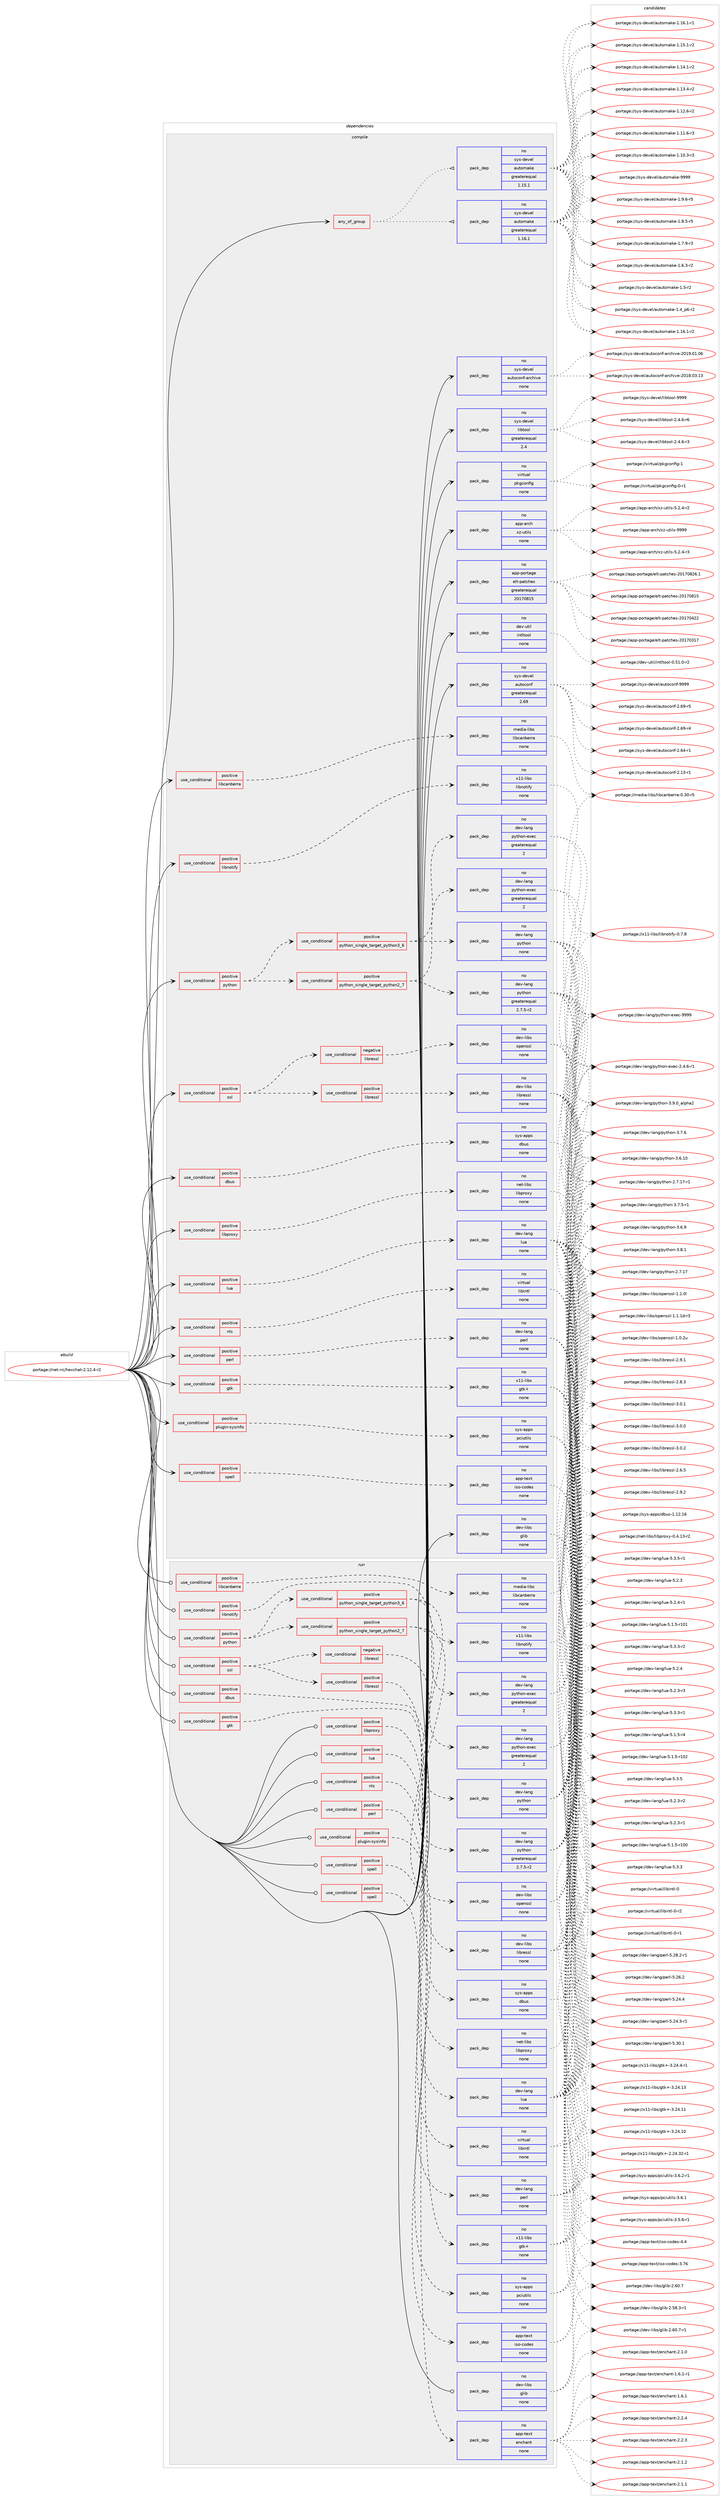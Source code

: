 digraph prolog {

# *************
# Graph options
# *************

newrank=true;
concentrate=true;
compound=true;
graph [rankdir=LR,fontname=Helvetica,fontsize=10,ranksep=1.5];#, ranksep=2.5, nodesep=0.2];
edge  [arrowhead=vee];
node  [fontname=Helvetica,fontsize=10];

# **********
# The ebuild
# **********

subgraph cluster_leftcol {
color=gray;
rank=same;
label=<<i>ebuild</i>>;
id [label="portage://net-irc/hexchat-2.12.4-r2", color=red, width=4, href="../net-irc/hexchat-2.12.4-r2.svg"];
}

# ****************
# The dependencies
# ****************

subgraph cluster_midcol {
color=gray;
label=<<i>dependencies</i>>;
subgraph cluster_compile {
fillcolor="#eeeeee";
style=filled;
label=<<i>compile</i>>;
subgraph any2322 {
dependency152161 [label=<<TABLE BORDER="0" CELLBORDER="1" CELLSPACING="0" CELLPADDING="4"><TR><TD CELLPADDING="10">any_of_group</TD></TR></TABLE>>, shape=none, color=red];subgraph pack117878 {
dependency152162 [label=<<TABLE BORDER="0" CELLBORDER="1" CELLSPACING="0" CELLPADDING="4" WIDTH="220"><TR><TD ROWSPAN="6" CELLPADDING="30">pack_dep</TD></TR><TR><TD WIDTH="110">no</TD></TR><TR><TD>sys-devel</TD></TR><TR><TD>automake</TD></TR><TR><TD>greaterequal</TD></TR><TR><TD>1.16.1</TD></TR></TABLE>>, shape=none, color=blue];
}
dependency152161:e -> dependency152162:w [weight=20,style="dotted",arrowhead="oinv"];
subgraph pack117879 {
dependency152163 [label=<<TABLE BORDER="0" CELLBORDER="1" CELLSPACING="0" CELLPADDING="4" WIDTH="220"><TR><TD ROWSPAN="6" CELLPADDING="30">pack_dep</TD></TR><TR><TD WIDTH="110">no</TD></TR><TR><TD>sys-devel</TD></TR><TR><TD>automake</TD></TR><TR><TD>greaterequal</TD></TR><TR><TD>1.15.1</TD></TR></TABLE>>, shape=none, color=blue];
}
dependency152161:e -> dependency152163:w [weight=20,style="dotted",arrowhead="oinv"];
}
id:e -> dependency152161:w [weight=20,style="solid",arrowhead="vee"];
subgraph cond31816 {
dependency152164 [label=<<TABLE BORDER="0" CELLBORDER="1" CELLSPACING="0" CELLPADDING="4"><TR><TD ROWSPAN="3" CELLPADDING="10">use_conditional</TD></TR><TR><TD>positive</TD></TR><TR><TD>dbus</TD></TR></TABLE>>, shape=none, color=red];
subgraph pack117880 {
dependency152165 [label=<<TABLE BORDER="0" CELLBORDER="1" CELLSPACING="0" CELLPADDING="4" WIDTH="220"><TR><TD ROWSPAN="6" CELLPADDING="30">pack_dep</TD></TR><TR><TD WIDTH="110">no</TD></TR><TR><TD>sys-apps</TD></TR><TR><TD>dbus</TD></TR><TR><TD>none</TD></TR><TR><TD></TD></TR></TABLE>>, shape=none, color=blue];
}
dependency152164:e -> dependency152165:w [weight=20,style="dashed",arrowhead="vee"];
}
id:e -> dependency152164:w [weight=20,style="solid",arrowhead="vee"];
subgraph cond31817 {
dependency152166 [label=<<TABLE BORDER="0" CELLBORDER="1" CELLSPACING="0" CELLPADDING="4"><TR><TD ROWSPAN="3" CELLPADDING="10">use_conditional</TD></TR><TR><TD>positive</TD></TR><TR><TD>gtk</TD></TR></TABLE>>, shape=none, color=red];
subgraph pack117881 {
dependency152167 [label=<<TABLE BORDER="0" CELLBORDER="1" CELLSPACING="0" CELLPADDING="4" WIDTH="220"><TR><TD ROWSPAN="6" CELLPADDING="30">pack_dep</TD></TR><TR><TD WIDTH="110">no</TD></TR><TR><TD>x11-libs</TD></TR><TR><TD>gtk+</TD></TR><TR><TD>none</TD></TR><TR><TD></TD></TR></TABLE>>, shape=none, color=blue];
}
dependency152166:e -> dependency152167:w [weight=20,style="dashed",arrowhead="vee"];
}
id:e -> dependency152166:w [weight=20,style="solid",arrowhead="vee"];
subgraph cond31818 {
dependency152168 [label=<<TABLE BORDER="0" CELLBORDER="1" CELLSPACING="0" CELLPADDING="4"><TR><TD ROWSPAN="3" CELLPADDING="10">use_conditional</TD></TR><TR><TD>positive</TD></TR><TR><TD>libcanberra</TD></TR></TABLE>>, shape=none, color=red];
subgraph pack117882 {
dependency152169 [label=<<TABLE BORDER="0" CELLBORDER="1" CELLSPACING="0" CELLPADDING="4" WIDTH="220"><TR><TD ROWSPAN="6" CELLPADDING="30">pack_dep</TD></TR><TR><TD WIDTH="110">no</TD></TR><TR><TD>media-libs</TD></TR><TR><TD>libcanberra</TD></TR><TR><TD>none</TD></TR><TR><TD></TD></TR></TABLE>>, shape=none, color=blue];
}
dependency152168:e -> dependency152169:w [weight=20,style="dashed",arrowhead="vee"];
}
id:e -> dependency152168:w [weight=20,style="solid",arrowhead="vee"];
subgraph cond31819 {
dependency152170 [label=<<TABLE BORDER="0" CELLBORDER="1" CELLSPACING="0" CELLPADDING="4"><TR><TD ROWSPAN="3" CELLPADDING="10">use_conditional</TD></TR><TR><TD>positive</TD></TR><TR><TD>libnotify</TD></TR></TABLE>>, shape=none, color=red];
subgraph pack117883 {
dependency152171 [label=<<TABLE BORDER="0" CELLBORDER="1" CELLSPACING="0" CELLPADDING="4" WIDTH="220"><TR><TD ROWSPAN="6" CELLPADDING="30">pack_dep</TD></TR><TR><TD WIDTH="110">no</TD></TR><TR><TD>x11-libs</TD></TR><TR><TD>libnotify</TD></TR><TR><TD>none</TD></TR><TR><TD></TD></TR></TABLE>>, shape=none, color=blue];
}
dependency152170:e -> dependency152171:w [weight=20,style="dashed",arrowhead="vee"];
}
id:e -> dependency152170:w [weight=20,style="solid",arrowhead="vee"];
subgraph cond31820 {
dependency152172 [label=<<TABLE BORDER="0" CELLBORDER="1" CELLSPACING="0" CELLPADDING="4"><TR><TD ROWSPAN="3" CELLPADDING="10">use_conditional</TD></TR><TR><TD>positive</TD></TR><TR><TD>libproxy</TD></TR></TABLE>>, shape=none, color=red];
subgraph pack117884 {
dependency152173 [label=<<TABLE BORDER="0" CELLBORDER="1" CELLSPACING="0" CELLPADDING="4" WIDTH="220"><TR><TD ROWSPAN="6" CELLPADDING="30">pack_dep</TD></TR><TR><TD WIDTH="110">no</TD></TR><TR><TD>net-libs</TD></TR><TR><TD>libproxy</TD></TR><TR><TD>none</TD></TR><TR><TD></TD></TR></TABLE>>, shape=none, color=blue];
}
dependency152172:e -> dependency152173:w [weight=20,style="dashed",arrowhead="vee"];
}
id:e -> dependency152172:w [weight=20,style="solid",arrowhead="vee"];
subgraph cond31821 {
dependency152174 [label=<<TABLE BORDER="0" CELLBORDER="1" CELLSPACING="0" CELLPADDING="4"><TR><TD ROWSPAN="3" CELLPADDING="10">use_conditional</TD></TR><TR><TD>positive</TD></TR><TR><TD>lua</TD></TR></TABLE>>, shape=none, color=red];
subgraph pack117885 {
dependency152175 [label=<<TABLE BORDER="0" CELLBORDER="1" CELLSPACING="0" CELLPADDING="4" WIDTH="220"><TR><TD ROWSPAN="6" CELLPADDING="30">pack_dep</TD></TR><TR><TD WIDTH="110">no</TD></TR><TR><TD>dev-lang</TD></TR><TR><TD>lua</TD></TR><TR><TD>none</TD></TR><TR><TD></TD></TR></TABLE>>, shape=none, color=blue];
}
dependency152174:e -> dependency152175:w [weight=20,style="dashed",arrowhead="vee"];
}
id:e -> dependency152174:w [weight=20,style="solid",arrowhead="vee"];
subgraph cond31822 {
dependency152176 [label=<<TABLE BORDER="0" CELLBORDER="1" CELLSPACING="0" CELLPADDING="4"><TR><TD ROWSPAN="3" CELLPADDING="10">use_conditional</TD></TR><TR><TD>positive</TD></TR><TR><TD>nls</TD></TR></TABLE>>, shape=none, color=red];
subgraph pack117886 {
dependency152177 [label=<<TABLE BORDER="0" CELLBORDER="1" CELLSPACING="0" CELLPADDING="4" WIDTH="220"><TR><TD ROWSPAN="6" CELLPADDING="30">pack_dep</TD></TR><TR><TD WIDTH="110">no</TD></TR><TR><TD>virtual</TD></TR><TR><TD>libintl</TD></TR><TR><TD>none</TD></TR><TR><TD></TD></TR></TABLE>>, shape=none, color=blue];
}
dependency152176:e -> dependency152177:w [weight=20,style="dashed",arrowhead="vee"];
}
id:e -> dependency152176:w [weight=20,style="solid",arrowhead="vee"];
subgraph cond31823 {
dependency152178 [label=<<TABLE BORDER="0" CELLBORDER="1" CELLSPACING="0" CELLPADDING="4"><TR><TD ROWSPAN="3" CELLPADDING="10">use_conditional</TD></TR><TR><TD>positive</TD></TR><TR><TD>perl</TD></TR></TABLE>>, shape=none, color=red];
subgraph pack117887 {
dependency152179 [label=<<TABLE BORDER="0" CELLBORDER="1" CELLSPACING="0" CELLPADDING="4" WIDTH="220"><TR><TD ROWSPAN="6" CELLPADDING="30">pack_dep</TD></TR><TR><TD WIDTH="110">no</TD></TR><TR><TD>dev-lang</TD></TR><TR><TD>perl</TD></TR><TR><TD>none</TD></TR><TR><TD></TD></TR></TABLE>>, shape=none, color=blue];
}
dependency152178:e -> dependency152179:w [weight=20,style="dashed",arrowhead="vee"];
}
id:e -> dependency152178:w [weight=20,style="solid",arrowhead="vee"];
subgraph cond31824 {
dependency152180 [label=<<TABLE BORDER="0" CELLBORDER="1" CELLSPACING="0" CELLPADDING="4"><TR><TD ROWSPAN="3" CELLPADDING="10">use_conditional</TD></TR><TR><TD>positive</TD></TR><TR><TD>plugin-sysinfo</TD></TR></TABLE>>, shape=none, color=red];
subgraph pack117888 {
dependency152181 [label=<<TABLE BORDER="0" CELLBORDER="1" CELLSPACING="0" CELLPADDING="4" WIDTH="220"><TR><TD ROWSPAN="6" CELLPADDING="30">pack_dep</TD></TR><TR><TD WIDTH="110">no</TD></TR><TR><TD>sys-apps</TD></TR><TR><TD>pciutils</TD></TR><TR><TD>none</TD></TR><TR><TD></TD></TR></TABLE>>, shape=none, color=blue];
}
dependency152180:e -> dependency152181:w [weight=20,style="dashed",arrowhead="vee"];
}
id:e -> dependency152180:w [weight=20,style="solid",arrowhead="vee"];
subgraph cond31825 {
dependency152182 [label=<<TABLE BORDER="0" CELLBORDER="1" CELLSPACING="0" CELLPADDING="4"><TR><TD ROWSPAN="3" CELLPADDING="10">use_conditional</TD></TR><TR><TD>positive</TD></TR><TR><TD>python</TD></TR></TABLE>>, shape=none, color=red];
subgraph cond31826 {
dependency152183 [label=<<TABLE BORDER="0" CELLBORDER="1" CELLSPACING="0" CELLPADDING="4"><TR><TD ROWSPAN="3" CELLPADDING="10">use_conditional</TD></TR><TR><TD>positive</TD></TR><TR><TD>python_single_target_python2_7</TD></TR></TABLE>>, shape=none, color=red];
subgraph pack117889 {
dependency152184 [label=<<TABLE BORDER="0" CELLBORDER="1" CELLSPACING="0" CELLPADDING="4" WIDTH="220"><TR><TD ROWSPAN="6" CELLPADDING="30">pack_dep</TD></TR><TR><TD WIDTH="110">no</TD></TR><TR><TD>dev-lang</TD></TR><TR><TD>python</TD></TR><TR><TD>greaterequal</TD></TR><TR><TD>2.7.5-r2</TD></TR></TABLE>>, shape=none, color=blue];
}
dependency152183:e -> dependency152184:w [weight=20,style="dashed",arrowhead="vee"];
subgraph pack117890 {
dependency152185 [label=<<TABLE BORDER="0" CELLBORDER="1" CELLSPACING="0" CELLPADDING="4" WIDTH="220"><TR><TD ROWSPAN="6" CELLPADDING="30">pack_dep</TD></TR><TR><TD WIDTH="110">no</TD></TR><TR><TD>dev-lang</TD></TR><TR><TD>python-exec</TD></TR><TR><TD>greaterequal</TD></TR><TR><TD>2</TD></TR></TABLE>>, shape=none, color=blue];
}
dependency152183:e -> dependency152185:w [weight=20,style="dashed",arrowhead="vee"];
}
dependency152182:e -> dependency152183:w [weight=20,style="dashed",arrowhead="vee"];
subgraph cond31827 {
dependency152186 [label=<<TABLE BORDER="0" CELLBORDER="1" CELLSPACING="0" CELLPADDING="4"><TR><TD ROWSPAN="3" CELLPADDING="10">use_conditional</TD></TR><TR><TD>positive</TD></TR><TR><TD>python_single_target_python3_6</TD></TR></TABLE>>, shape=none, color=red];
subgraph pack117891 {
dependency152187 [label=<<TABLE BORDER="0" CELLBORDER="1" CELLSPACING="0" CELLPADDING="4" WIDTH="220"><TR><TD ROWSPAN="6" CELLPADDING="30">pack_dep</TD></TR><TR><TD WIDTH="110">no</TD></TR><TR><TD>dev-lang</TD></TR><TR><TD>python</TD></TR><TR><TD>none</TD></TR><TR><TD></TD></TR></TABLE>>, shape=none, color=blue];
}
dependency152186:e -> dependency152187:w [weight=20,style="dashed",arrowhead="vee"];
subgraph pack117892 {
dependency152188 [label=<<TABLE BORDER="0" CELLBORDER="1" CELLSPACING="0" CELLPADDING="4" WIDTH="220"><TR><TD ROWSPAN="6" CELLPADDING="30">pack_dep</TD></TR><TR><TD WIDTH="110">no</TD></TR><TR><TD>dev-lang</TD></TR><TR><TD>python-exec</TD></TR><TR><TD>greaterequal</TD></TR><TR><TD>2</TD></TR></TABLE>>, shape=none, color=blue];
}
dependency152186:e -> dependency152188:w [weight=20,style="dashed",arrowhead="vee"];
}
dependency152182:e -> dependency152186:w [weight=20,style="dashed",arrowhead="vee"];
}
id:e -> dependency152182:w [weight=20,style="solid",arrowhead="vee"];
subgraph cond31828 {
dependency152189 [label=<<TABLE BORDER="0" CELLBORDER="1" CELLSPACING="0" CELLPADDING="4"><TR><TD ROWSPAN="3" CELLPADDING="10">use_conditional</TD></TR><TR><TD>positive</TD></TR><TR><TD>spell</TD></TR></TABLE>>, shape=none, color=red];
subgraph pack117893 {
dependency152190 [label=<<TABLE BORDER="0" CELLBORDER="1" CELLSPACING="0" CELLPADDING="4" WIDTH="220"><TR><TD ROWSPAN="6" CELLPADDING="30">pack_dep</TD></TR><TR><TD WIDTH="110">no</TD></TR><TR><TD>app-text</TD></TR><TR><TD>iso-codes</TD></TR><TR><TD>none</TD></TR><TR><TD></TD></TR></TABLE>>, shape=none, color=blue];
}
dependency152189:e -> dependency152190:w [weight=20,style="dashed",arrowhead="vee"];
}
id:e -> dependency152189:w [weight=20,style="solid",arrowhead="vee"];
subgraph cond31829 {
dependency152191 [label=<<TABLE BORDER="0" CELLBORDER="1" CELLSPACING="0" CELLPADDING="4"><TR><TD ROWSPAN="3" CELLPADDING="10">use_conditional</TD></TR><TR><TD>positive</TD></TR><TR><TD>ssl</TD></TR></TABLE>>, shape=none, color=red];
subgraph cond31830 {
dependency152192 [label=<<TABLE BORDER="0" CELLBORDER="1" CELLSPACING="0" CELLPADDING="4"><TR><TD ROWSPAN="3" CELLPADDING="10">use_conditional</TD></TR><TR><TD>negative</TD></TR><TR><TD>libressl</TD></TR></TABLE>>, shape=none, color=red];
subgraph pack117894 {
dependency152193 [label=<<TABLE BORDER="0" CELLBORDER="1" CELLSPACING="0" CELLPADDING="4" WIDTH="220"><TR><TD ROWSPAN="6" CELLPADDING="30">pack_dep</TD></TR><TR><TD WIDTH="110">no</TD></TR><TR><TD>dev-libs</TD></TR><TR><TD>openssl</TD></TR><TR><TD>none</TD></TR><TR><TD></TD></TR></TABLE>>, shape=none, color=blue];
}
dependency152192:e -> dependency152193:w [weight=20,style="dashed",arrowhead="vee"];
}
dependency152191:e -> dependency152192:w [weight=20,style="dashed",arrowhead="vee"];
subgraph cond31831 {
dependency152194 [label=<<TABLE BORDER="0" CELLBORDER="1" CELLSPACING="0" CELLPADDING="4"><TR><TD ROWSPAN="3" CELLPADDING="10">use_conditional</TD></TR><TR><TD>positive</TD></TR><TR><TD>libressl</TD></TR></TABLE>>, shape=none, color=red];
subgraph pack117895 {
dependency152195 [label=<<TABLE BORDER="0" CELLBORDER="1" CELLSPACING="0" CELLPADDING="4" WIDTH="220"><TR><TD ROWSPAN="6" CELLPADDING="30">pack_dep</TD></TR><TR><TD WIDTH="110">no</TD></TR><TR><TD>dev-libs</TD></TR><TR><TD>libressl</TD></TR><TR><TD>none</TD></TR><TR><TD></TD></TR></TABLE>>, shape=none, color=blue];
}
dependency152194:e -> dependency152195:w [weight=20,style="dashed",arrowhead="vee"];
}
dependency152191:e -> dependency152194:w [weight=20,style="dashed",arrowhead="vee"];
}
id:e -> dependency152191:w [weight=20,style="solid",arrowhead="vee"];
subgraph pack117896 {
dependency152196 [label=<<TABLE BORDER="0" CELLBORDER="1" CELLSPACING="0" CELLPADDING="4" WIDTH="220"><TR><TD ROWSPAN="6" CELLPADDING="30">pack_dep</TD></TR><TR><TD WIDTH="110">no</TD></TR><TR><TD>app-arch</TD></TR><TR><TD>xz-utils</TD></TR><TR><TD>none</TD></TR><TR><TD></TD></TR></TABLE>>, shape=none, color=blue];
}
id:e -> dependency152196:w [weight=20,style="solid",arrowhead="vee"];
subgraph pack117897 {
dependency152197 [label=<<TABLE BORDER="0" CELLBORDER="1" CELLSPACING="0" CELLPADDING="4" WIDTH="220"><TR><TD ROWSPAN="6" CELLPADDING="30">pack_dep</TD></TR><TR><TD WIDTH="110">no</TD></TR><TR><TD>app-portage</TD></TR><TR><TD>elt-patches</TD></TR><TR><TD>greaterequal</TD></TR><TR><TD>20170815</TD></TR></TABLE>>, shape=none, color=blue];
}
id:e -> dependency152197:w [weight=20,style="solid",arrowhead="vee"];
subgraph pack117898 {
dependency152198 [label=<<TABLE BORDER="0" CELLBORDER="1" CELLSPACING="0" CELLPADDING="4" WIDTH="220"><TR><TD ROWSPAN="6" CELLPADDING="30">pack_dep</TD></TR><TR><TD WIDTH="110">no</TD></TR><TR><TD>dev-libs</TD></TR><TR><TD>glib</TD></TR><TR><TD>none</TD></TR><TR><TD></TD></TR></TABLE>>, shape=none, color=blue];
}
id:e -> dependency152198:w [weight=20,style="solid",arrowhead="vee"];
subgraph pack117899 {
dependency152199 [label=<<TABLE BORDER="0" CELLBORDER="1" CELLSPACING="0" CELLPADDING="4" WIDTH="220"><TR><TD ROWSPAN="6" CELLPADDING="30">pack_dep</TD></TR><TR><TD WIDTH="110">no</TD></TR><TR><TD>dev-util</TD></TR><TR><TD>intltool</TD></TR><TR><TD>none</TD></TR><TR><TD></TD></TR></TABLE>>, shape=none, color=blue];
}
id:e -> dependency152199:w [weight=20,style="solid",arrowhead="vee"];
subgraph pack117900 {
dependency152200 [label=<<TABLE BORDER="0" CELLBORDER="1" CELLSPACING="0" CELLPADDING="4" WIDTH="220"><TR><TD ROWSPAN="6" CELLPADDING="30">pack_dep</TD></TR><TR><TD WIDTH="110">no</TD></TR><TR><TD>sys-devel</TD></TR><TR><TD>autoconf</TD></TR><TR><TD>greaterequal</TD></TR><TR><TD>2.69</TD></TR></TABLE>>, shape=none, color=blue];
}
id:e -> dependency152200:w [weight=20,style="solid",arrowhead="vee"];
subgraph pack117901 {
dependency152201 [label=<<TABLE BORDER="0" CELLBORDER="1" CELLSPACING="0" CELLPADDING="4" WIDTH="220"><TR><TD ROWSPAN="6" CELLPADDING="30">pack_dep</TD></TR><TR><TD WIDTH="110">no</TD></TR><TR><TD>sys-devel</TD></TR><TR><TD>autoconf-archive</TD></TR><TR><TD>none</TD></TR><TR><TD></TD></TR></TABLE>>, shape=none, color=blue];
}
id:e -> dependency152201:w [weight=20,style="solid",arrowhead="vee"];
subgraph pack117902 {
dependency152202 [label=<<TABLE BORDER="0" CELLBORDER="1" CELLSPACING="0" CELLPADDING="4" WIDTH="220"><TR><TD ROWSPAN="6" CELLPADDING="30">pack_dep</TD></TR><TR><TD WIDTH="110">no</TD></TR><TR><TD>sys-devel</TD></TR><TR><TD>libtool</TD></TR><TR><TD>greaterequal</TD></TR><TR><TD>2.4</TD></TR></TABLE>>, shape=none, color=blue];
}
id:e -> dependency152202:w [weight=20,style="solid",arrowhead="vee"];
subgraph pack117903 {
dependency152203 [label=<<TABLE BORDER="0" CELLBORDER="1" CELLSPACING="0" CELLPADDING="4" WIDTH="220"><TR><TD ROWSPAN="6" CELLPADDING="30">pack_dep</TD></TR><TR><TD WIDTH="110">no</TD></TR><TR><TD>virtual</TD></TR><TR><TD>pkgconfig</TD></TR><TR><TD>none</TD></TR><TR><TD></TD></TR></TABLE>>, shape=none, color=blue];
}
id:e -> dependency152203:w [weight=20,style="solid",arrowhead="vee"];
}
subgraph cluster_compileandrun {
fillcolor="#eeeeee";
style=filled;
label=<<i>compile and run</i>>;
}
subgraph cluster_run {
fillcolor="#eeeeee";
style=filled;
label=<<i>run</i>>;
subgraph cond31832 {
dependency152204 [label=<<TABLE BORDER="0" CELLBORDER="1" CELLSPACING="0" CELLPADDING="4"><TR><TD ROWSPAN="3" CELLPADDING="10">use_conditional</TD></TR><TR><TD>positive</TD></TR><TR><TD>dbus</TD></TR></TABLE>>, shape=none, color=red];
subgraph pack117904 {
dependency152205 [label=<<TABLE BORDER="0" CELLBORDER="1" CELLSPACING="0" CELLPADDING="4" WIDTH="220"><TR><TD ROWSPAN="6" CELLPADDING="30">pack_dep</TD></TR><TR><TD WIDTH="110">no</TD></TR><TR><TD>sys-apps</TD></TR><TR><TD>dbus</TD></TR><TR><TD>none</TD></TR><TR><TD></TD></TR></TABLE>>, shape=none, color=blue];
}
dependency152204:e -> dependency152205:w [weight=20,style="dashed",arrowhead="vee"];
}
id:e -> dependency152204:w [weight=20,style="solid",arrowhead="odot"];
subgraph cond31833 {
dependency152206 [label=<<TABLE BORDER="0" CELLBORDER="1" CELLSPACING="0" CELLPADDING="4"><TR><TD ROWSPAN="3" CELLPADDING="10">use_conditional</TD></TR><TR><TD>positive</TD></TR><TR><TD>gtk</TD></TR></TABLE>>, shape=none, color=red];
subgraph pack117905 {
dependency152207 [label=<<TABLE BORDER="0" CELLBORDER="1" CELLSPACING="0" CELLPADDING="4" WIDTH="220"><TR><TD ROWSPAN="6" CELLPADDING="30">pack_dep</TD></TR><TR><TD WIDTH="110">no</TD></TR><TR><TD>x11-libs</TD></TR><TR><TD>gtk+</TD></TR><TR><TD>none</TD></TR><TR><TD></TD></TR></TABLE>>, shape=none, color=blue];
}
dependency152206:e -> dependency152207:w [weight=20,style="dashed",arrowhead="vee"];
}
id:e -> dependency152206:w [weight=20,style="solid",arrowhead="odot"];
subgraph cond31834 {
dependency152208 [label=<<TABLE BORDER="0" CELLBORDER="1" CELLSPACING="0" CELLPADDING="4"><TR><TD ROWSPAN="3" CELLPADDING="10">use_conditional</TD></TR><TR><TD>positive</TD></TR><TR><TD>libcanberra</TD></TR></TABLE>>, shape=none, color=red];
subgraph pack117906 {
dependency152209 [label=<<TABLE BORDER="0" CELLBORDER="1" CELLSPACING="0" CELLPADDING="4" WIDTH="220"><TR><TD ROWSPAN="6" CELLPADDING="30">pack_dep</TD></TR><TR><TD WIDTH="110">no</TD></TR><TR><TD>media-libs</TD></TR><TR><TD>libcanberra</TD></TR><TR><TD>none</TD></TR><TR><TD></TD></TR></TABLE>>, shape=none, color=blue];
}
dependency152208:e -> dependency152209:w [weight=20,style="dashed",arrowhead="vee"];
}
id:e -> dependency152208:w [weight=20,style="solid",arrowhead="odot"];
subgraph cond31835 {
dependency152210 [label=<<TABLE BORDER="0" CELLBORDER="1" CELLSPACING="0" CELLPADDING="4"><TR><TD ROWSPAN="3" CELLPADDING="10">use_conditional</TD></TR><TR><TD>positive</TD></TR><TR><TD>libnotify</TD></TR></TABLE>>, shape=none, color=red];
subgraph pack117907 {
dependency152211 [label=<<TABLE BORDER="0" CELLBORDER="1" CELLSPACING="0" CELLPADDING="4" WIDTH="220"><TR><TD ROWSPAN="6" CELLPADDING="30">pack_dep</TD></TR><TR><TD WIDTH="110">no</TD></TR><TR><TD>x11-libs</TD></TR><TR><TD>libnotify</TD></TR><TR><TD>none</TD></TR><TR><TD></TD></TR></TABLE>>, shape=none, color=blue];
}
dependency152210:e -> dependency152211:w [weight=20,style="dashed",arrowhead="vee"];
}
id:e -> dependency152210:w [weight=20,style="solid",arrowhead="odot"];
subgraph cond31836 {
dependency152212 [label=<<TABLE BORDER="0" CELLBORDER="1" CELLSPACING="0" CELLPADDING="4"><TR><TD ROWSPAN="3" CELLPADDING="10">use_conditional</TD></TR><TR><TD>positive</TD></TR><TR><TD>libproxy</TD></TR></TABLE>>, shape=none, color=red];
subgraph pack117908 {
dependency152213 [label=<<TABLE BORDER="0" CELLBORDER="1" CELLSPACING="0" CELLPADDING="4" WIDTH="220"><TR><TD ROWSPAN="6" CELLPADDING="30">pack_dep</TD></TR><TR><TD WIDTH="110">no</TD></TR><TR><TD>net-libs</TD></TR><TR><TD>libproxy</TD></TR><TR><TD>none</TD></TR><TR><TD></TD></TR></TABLE>>, shape=none, color=blue];
}
dependency152212:e -> dependency152213:w [weight=20,style="dashed",arrowhead="vee"];
}
id:e -> dependency152212:w [weight=20,style="solid",arrowhead="odot"];
subgraph cond31837 {
dependency152214 [label=<<TABLE BORDER="0" CELLBORDER="1" CELLSPACING="0" CELLPADDING="4"><TR><TD ROWSPAN="3" CELLPADDING="10">use_conditional</TD></TR><TR><TD>positive</TD></TR><TR><TD>lua</TD></TR></TABLE>>, shape=none, color=red];
subgraph pack117909 {
dependency152215 [label=<<TABLE BORDER="0" CELLBORDER="1" CELLSPACING="0" CELLPADDING="4" WIDTH="220"><TR><TD ROWSPAN="6" CELLPADDING="30">pack_dep</TD></TR><TR><TD WIDTH="110">no</TD></TR><TR><TD>dev-lang</TD></TR><TR><TD>lua</TD></TR><TR><TD>none</TD></TR><TR><TD></TD></TR></TABLE>>, shape=none, color=blue];
}
dependency152214:e -> dependency152215:w [weight=20,style="dashed",arrowhead="vee"];
}
id:e -> dependency152214:w [weight=20,style="solid",arrowhead="odot"];
subgraph cond31838 {
dependency152216 [label=<<TABLE BORDER="0" CELLBORDER="1" CELLSPACING="0" CELLPADDING="4"><TR><TD ROWSPAN="3" CELLPADDING="10">use_conditional</TD></TR><TR><TD>positive</TD></TR><TR><TD>nls</TD></TR></TABLE>>, shape=none, color=red];
subgraph pack117910 {
dependency152217 [label=<<TABLE BORDER="0" CELLBORDER="1" CELLSPACING="0" CELLPADDING="4" WIDTH="220"><TR><TD ROWSPAN="6" CELLPADDING="30">pack_dep</TD></TR><TR><TD WIDTH="110">no</TD></TR><TR><TD>virtual</TD></TR><TR><TD>libintl</TD></TR><TR><TD>none</TD></TR><TR><TD></TD></TR></TABLE>>, shape=none, color=blue];
}
dependency152216:e -> dependency152217:w [weight=20,style="dashed",arrowhead="vee"];
}
id:e -> dependency152216:w [weight=20,style="solid",arrowhead="odot"];
subgraph cond31839 {
dependency152218 [label=<<TABLE BORDER="0" CELLBORDER="1" CELLSPACING="0" CELLPADDING="4"><TR><TD ROWSPAN="3" CELLPADDING="10">use_conditional</TD></TR><TR><TD>positive</TD></TR><TR><TD>perl</TD></TR></TABLE>>, shape=none, color=red];
subgraph pack117911 {
dependency152219 [label=<<TABLE BORDER="0" CELLBORDER="1" CELLSPACING="0" CELLPADDING="4" WIDTH="220"><TR><TD ROWSPAN="6" CELLPADDING="30">pack_dep</TD></TR><TR><TD WIDTH="110">no</TD></TR><TR><TD>dev-lang</TD></TR><TR><TD>perl</TD></TR><TR><TD>none</TD></TR><TR><TD></TD></TR></TABLE>>, shape=none, color=blue];
}
dependency152218:e -> dependency152219:w [weight=20,style="dashed",arrowhead="vee"];
}
id:e -> dependency152218:w [weight=20,style="solid",arrowhead="odot"];
subgraph cond31840 {
dependency152220 [label=<<TABLE BORDER="0" CELLBORDER="1" CELLSPACING="0" CELLPADDING="4"><TR><TD ROWSPAN="3" CELLPADDING="10">use_conditional</TD></TR><TR><TD>positive</TD></TR><TR><TD>plugin-sysinfo</TD></TR></TABLE>>, shape=none, color=red];
subgraph pack117912 {
dependency152221 [label=<<TABLE BORDER="0" CELLBORDER="1" CELLSPACING="0" CELLPADDING="4" WIDTH="220"><TR><TD ROWSPAN="6" CELLPADDING="30">pack_dep</TD></TR><TR><TD WIDTH="110">no</TD></TR><TR><TD>sys-apps</TD></TR><TR><TD>pciutils</TD></TR><TR><TD>none</TD></TR><TR><TD></TD></TR></TABLE>>, shape=none, color=blue];
}
dependency152220:e -> dependency152221:w [weight=20,style="dashed",arrowhead="vee"];
}
id:e -> dependency152220:w [weight=20,style="solid",arrowhead="odot"];
subgraph cond31841 {
dependency152222 [label=<<TABLE BORDER="0" CELLBORDER="1" CELLSPACING="0" CELLPADDING="4"><TR><TD ROWSPAN="3" CELLPADDING="10">use_conditional</TD></TR><TR><TD>positive</TD></TR><TR><TD>python</TD></TR></TABLE>>, shape=none, color=red];
subgraph cond31842 {
dependency152223 [label=<<TABLE BORDER="0" CELLBORDER="1" CELLSPACING="0" CELLPADDING="4"><TR><TD ROWSPAN="3" CELLPADDING="10">use_conditional</TD></TR><TR><TD>positive</TD></TR><TR><TD>python_single_target_python2_7</TD></TR></TABLE>>, shape=none, color=red];
subgraph pack117913 {
dependency152224 [label=<<TABLE BORDER="0" CELLBORDER="1" CELLSPACING="0" CELLPADDING="4" WIDTH="220"><TR><TD ROWSPAN="6" CELLPADDING="30">pack_dep</TD></TR><TR><TD WIDTH="110">no</TD></TR><TR><TD>dev-lang</TD></TR><TR><TD>python</TD></TR><TR><TD>greaterequal</TD></TR><TR><TD>2.7.5-r2</TD></TR></TABLE>>, shape=none, color=blue];
}
dependency152223:e -> dependency152224:w [weight=20,style="dashed",arrowhead="vee"];
subgraph pack117914 {
dependency152225 [label=<<TABLE BORDER="0" CELLBORDER="1" CELLSPACING="0" CELLPADDING="4" WIDTH="220"><TR><TD ROWSPAN="6" CELLPADDING="30">pack_dep</TD></TR><TR><TD WIDTH="110">no</TD></TR><TR><TD>dev-lang</TD></TR><TR><TD>python-exec</TD></TR><TR><TD>greaterequal</TD></TR><TR><TD>2</TD></TR></TABLE>>, shape=none, color=blue];
}
dependency152223:e -> dependency152225:w [weight=20,style="dashed",arrowhead="vee"];
}
dependency152222:e -> dependency152223:w [weight=20,style="dashed",arrowhead="vee"];
subgraph cond31843 {
dependency152226 [label=<<TABLE BORDER="0" CELLBORDER="1" CELLSPACING="0" CELLPADDING="4"><TR><TD ROWSPAN="3" CELLPADDING="10">use_conditional</TD></TR><TR><TD>positive</TD></TR><TR><TD>python_single_target_python3_6</TD></TR></TABLE>>, shape=none, color=red];
subgraph pack117915 {
dependency152227 [label=<<TABLE BORDER="0" CELLBORDER="1" CELLSPACING="0" CELLPADDING="4" WIDTH="220"><TR><TD ROWSPAN="6" CELLPADDING="30">pack_dep</TD></TR><TR><TD WIDTH="110">no</TD></TR><TR><TD>dev-lang</TD></TR><TR><TD>python</TD></TR><TR><TD>none</TD></TR><TR><TD></TD></TR></TABLE>>, shape=none, color=blue];
}
dependency152226:e -> dependency152227:w [weight=20,style="dashed",arrowhead="vee"];
subgraph pack117916 {
dependency152228 [label=<<TABLE BORDER="0" CELLBORDER="1" CELLSPACING="0" CELLPADDING="4" WIDTH="220"><TR><TD ROWSPAN="6" CELLPADDING="30">pack_dep</TD></TR><TR><TD WIDTH="110">no</TD></TR><TR><TD>dev-lang</TD></TR><TR><TD>python-exec</TD></TR><TR><TD>greaterequal</TD></TR><TR><TD>2</TD></TR></TABLE>>, shape=none, color=blue];
}
dependency152226:e -> dependency152228:w [weight=20,style="dashed",arrowhead="vee"];
}
dependency152222:e -> dependency152226:w [weight=20,style="dashed",arrowhead="vee"];
}
id:e -> dependency152222:w [weight=20,style="solid",arrowhead="odot"];
subgraph cond31844 {
dependency152229 [label=<<TABLE BORDER="0" CELLBORDER="1" CELLSPACING="0" CELLPADDING="4"><TR><TD ROWSPAN="3" CELLPADDING="10">use_conditional</TD></TR><TR><TD>positive</TD></TR><TR><TD>spell</TD></TR></TABLE>>, shape=none, color=red];
subgraph pack117917 {
dependency152230 [label=<<TABLE BORDER="0" CELLBORDER="1" CELLSPACING="0" CELLPADDING="4" WIDTH="220"><TR><TD ROWSPAN="6" CELLPADDING="30">pack_dep</TD></TR><TR><TD WIDTH="110">no</TD></TR><TR><TD>app-text</TD></TR><TR><TD>enchant</TD></TR><TR><TD>none</TD></TR><TR><TD></TD></TR></TABLE>>, shape=none, color=blue];
}
dependency152229:e -> dependency152230:w [weight=20,style="dashed",arrowhead="vee"];
}
id:e -> dependency152229:w [weight=20,style="solid",arrowhead="odot"];
subgraph cond31845 {
dependency152231 [label=<<TABLE BORDER="0" CELLBORDER="1" CELLSPACING="0" CELLPADDING="4"><TR><TD ROWSPAN="3" CELLPADDING="10">use_conditional</TD></TR><TR><TD>positive</TD></TR><TR><TD>spell</TD></TR></TABLE>>, shape=none, color=red];
subgraph pack117918 {
dependency152232 [label=<<TABLE BORDER="0" CELLBORDER="1" CELLSPACING="0" CELLPADDING="4" WIDTH="220"><TR><TD ROWSPAN="6" CELLPADDING="30">pack_dep</TD></TR><TR><TD WIDTH="110">no</TD></TR><TR><TD>app-text</TD></TR><TR><TD>iso-codes</TD></TR><TR><TD>none</TD></TR><TR><TD></TD></TR></TABLE>>, shape=none, color=blue];
}
dependency152231:e -> dependency152232:w [weight=20,style="dashed",arrowhead="vee"];
}
id:e -> dependency152231:w [weight=20,style="solid",arrowhead="odot"];
subgraph cond31846 {
dependency152233 [label=<<TABLE BORDER="0" CELLBORDER="1" CELLSPACING="0" CELLPADDING="4"><TR><TD ROWSPAN="3" CELLPADDING="10">use_conditional</TD></TR><TR><TD>positive</TD></TR><TR><TD>ssl</TD></TR></TABLE>>, shape=none, color=red];
subgraph cond31847 {
dependency152234 [label=<<TABLE BORDER="0" CELLBORDER="1" CELLSPACING="0" CELLPADDING="4"><TR><TD ROWSPAN="3" CELLPADDING="10">use_conditional</TD></TR><TR><TD>negative</TD></TR><TR><TD>libressl</TD></TR></TABLE>>, shape=none, color=red];
subgraph pack117919 {
dependency152235 [label=<<TABLE BORDER="0" CELLBORDER="1" CELLSPACING="0" CELLPADDING="4" WIDTH="220"><TR><TD ROWSPAN="6" CELLPADDING="30">pack_dep</TD></TR><TR><TD WIDTH="110">no</TD></TR><TR><TD>dev-libs</TD></TR><TR><TD>openssl</TD></TR><TR><TD>none</TD></TR><TR><TD></TD></TR></TABLE>>, shape=none, color=blue];
}
dependency152234:e -> dependency152235:w [weight=20,style="dashed",arrowhead="vee"];
}
dependency152233:e -> dependency152234:w [weight=20,style="dashed",arrowhead="vee"];
subgraph cond31848 {
dependency152236 [label=<<TABLE BORDER="0" CELLBORDER="1" CELLSPACING="0" CELLPADDING="4"><TR><TD ROWSPAN="3" CELLPADDING="10">use_conditional</TD></TR><TR><TD>positive</TD></TR><TR><TD>libressl</TD></TR></TABLE>>, shape=none, color=red];
subgraph pack117920 {
dependency152237 [label=<<TABLE BORDER="0" CELLBORDER="1" CELLSPACING="0" CELLPADDING="4" WIDTH="220"><TR><TD ROWSPAN="6" CELLPADDING="30">pack_dep</TD></TR><TR><TD WIDTH="110">no</TD></TR><TR><TD>dev-libs</TD></TR><TR><TD>libressl</TD></TR><TR><TD>none</TD></TR><TR><TD></TD></TR></TABLE>>, shape=none, color=blue];
}
dependency152236:e -> dependency152237:w [weight=20,style="dashed",arrowhead="vee"];
}
dependency152233:e -> dependency152236:w [weight=20,style="dashed",arrowhead="vee"];
}
id:e -> dependency152233:w [weight=20,style="solid",arrowhead="odot"];
subgraph pack117921 {
dependency152238 [label=<<TABLE BORDER="0" CELLBORDER="1" CELLSPACING="0" CELLPADDING="4" WIDTH="220"><TR><TD ROWSPAN="6" CELLPADDING="30">pack_dep</TD></TR><TR><TD WIDTH="110">no</TD></TR><TR><TD>dev-libs</TD></TR><TR><TD>glib</TD></TR><TR><TD>none</TD></TR><TR><TD></TD></TR></TABLE>>, shape=none, color=blue];
}
id:e -> dependency152238:w [weight=20,style="solid",arrowhead="odot"];
}
}

# **************
# The candidates
# **************

subgraph cluster_choices {
rank=same;
color=gray;
label=<<i>candidates</i>>;

subgraph choice117878 {
color=black;
nodesep=1;
choice115121115451001011181011084797117116111109971071014557575757 [label="portage://sys-devel/automake-9999", color=red, width=4,href="../sys-devel/automake-9999.svg"];
choice115121115451001011181011084797117116111109971071014549465746544511453 [label="portage://sys-devel/automake-1.9.6-r5", color=red, width=4,href="../sys-devel/automake-1.9.6-r5.svg"];
choice115121115451001011181011084797117116111109971071014549465646534511453 [label="portage://sys-devel/automake-1.8.5-r5", color=red, width=4,href="../sys-devel/automake-1.8.5-r5.svg"];
choice115121115451001011181011084797117116111109971071014549465546574511451 [label="portage://sys-devel/automake-1.7.9-r3", color=red, width=4,href="../sys-devel/automake-1.7.9-r3.svg"];
choice115121115451001011181011084797117116111109971071014549465446514511450 [label="portage://sys-devel/automake-1.6.3-r2", color=red, width=4,href="../sys-devel/automake-1.6.3-r2.svg"];
choice11512111545100101118101108479711711611110997107101454946534511450 [label="portage://sys-devel/automake-1.5-r2", color=red, width=4,href="../sys-devel/automake-1.5-r2.svg"];
choice115121115451001011181011084797117116111109971071014549465295112544511450 [label="portage://sys-devel/automake-1.4_p6-r2", color=red, width=4,href="../sys-devel/automake-1.4_p6-r2.svg"];
choice11512111545100101118101108479711711611110997107101454946495446494511450 [label="portage://sys-devel/automake-1.16.1-r2", color=red, width=4,href="../sys-devel/automake-1.16.1-r2.svg"];
choice11512111545100101118101108479711711611110997107101454946495446494511449 [label="portage://sys-devel/automake-1.16.1-r1", color=red, width=4,href="../sys-devel/automake-1.16.1-r1.svg"];
choice11512111545100101118101108479711711611110997107101454946495346494511450 [label="portage://sys-devel/automake-1.15.1-r2", color=red, width=4,href="../sys-devel/automake-1.15.1-r2.svg"];
choice11512111545100101118101108479711711611110997107101454946495246494511450 [label="portage://sys-devel/automake-1.14.1-r2", color=red, width=4,href="../sys-devel/automake-1.14.1-r2.svg"];
choice11512111545100101118101108479711711611110997107101454946495146524511450 [label="portage://sys-devel/automake-1.13.4-r2", color=red, width=4,href="../sys-devel/automake-1.13.4-r2.svg"];
choice11512111545100101118101108479711711611110997107101454946495046544511450 [label="portage://sys-devel/automake-1.12.6-r2", color=red, width=4,href="../sys-devel/automake-1.12.6-r2.svg"];
choice11512111545100101118101108479711711611110997107101454946494946544511451 [label="portage://sys-devel/automake-1.11.6-r3", color=red, width=4,href="../sys-devel/automake-1.11.6-r3.svg"];
choice11512111545100101118101108479711711611110997107101454946494846514511451 [label="portage://sys-devel/automake-1.10.3-r3", color=red, width=4,href="../sys-devel/automake-1.10.3-r3.svg"];
dependency152162:e -> choice115121115451001011181011084797117116111109971071014557575757:w [style=dotted,weight="100"];
dependency152162:e -> choice115121115451001011181011084797117116111109971071014549465746544511453:w [style=dotted,weight="100"];
dependency152162:e -> choice115121115451001011181011084797117116111109971071014549465646534511453:w [style=dotted,weight="100"];
dependency152162:e -> choice115121115451001011181011084797117116111109971071014549465546574511451:w [style=dotted,weight="100"];
dependency152162:e -> choice115121115451001011181011084797117116111109971071014549465446514511450:w [style=dotted,weight="100"];
dependency152162:e -> choice11512111545100101118101108479711711611110997107101454946534511450:w [style=dotted,weight="100"];
dependency152162:e -> choice115121115451001011181011084797117116111109971071014549465295112544511450:w [style=dotted,weight="100"];
dependency152162:e -> choice11512111545100101118101108479711711611110997107101454946495446494511450:w [style=dotted,weight="100"];
dependency152162:e -> choice11512111545100101118101108479711711611110997107101454946495446494511449:w [style=dotted,weight="100"];
dependency152162:e -> choice11512111545100101118101108479711711611110997107101454946495346494511450:w [style=dotted,weight="100"];
dependency152162:e -> choice11512111545100101118101108479711711611110997107101454946495246494511450:w [style=dotted,weight="100"];
dependency152162:e -> choice11512111545100101118101108479711711611110997107101454946495146524511450:w [style=dotted,weight="100"];
dependency152162:e -> choice11512111545100101118101108479711711611110997107101454946495046544511450:w [style=dotted,weight="100"];
dependency152162:e -> choice11512111545100101118101108479711711611110997107101454946494946544511451:w [style=dotted,weight="100"];
dependency152162:e -> choice11512111545100101118101108479711711611110997107101454946494846514511451:w [style=dotted,weight="100"];
}
subgraph choice117879 {
color=black;
nodesep=1;
choice115121115451001011181011084797117116111109971071014557575757 [label="portage://sys-devel/automake-9999", color=red, width=4,href="../sys-devel/automake-9999.svg"];
choice115121115451001011181011084797117116111109971071014549465746544511453 [label="portage://sys-devel/automake-1.9.6-r5", color=red, width=4,href="../sys-devel/automake-1.9.6-r5.svg"];
choice115121115451001011181011084797117116111109971071014549465646534511453 [label="portage://sys-devel/automake-1.8.5-r5", color=red, width=4,href="../sys-devel/automake-1.8.5-r5.svg"];
choice115121115451001011181011084797117116111109971071014549465546574511451 [label="portage://sys-devel/automake-1.7.9-r3", color=red, width=4,href="../sys-devel/automake-1.7.9-r3.svg"];
choice115121115451001011181011084797117116111109971071014549465446514511450 [label="portage://sys-devel/automake-1.6.3-r2", color=red, width=4,href="../sys-devel/automake-1.6.3-r2.svg"];
choice11512111545100101118101108479711711611110997107101454946534511450 [label="portage://sys-devel/automake-1.5-r2", color=red, width=4,href="../sys-devel/automake-1.5-r2.svg"];
choice115121115451001011181011084797117116111109971071014549465295112544511450 [label="portage://sys-devel/automake-1.4_p6-r2", color=red, width=4,href="../sys-devel/automake-1.4_p6-r2.svg"];
choice11512111545100101118101108479711711611110997107101454946495446494511450 [label="portage://sys-devel/automake-1.16.1-r2", color=red, width=4,href="../sys-devel/automake-1.16.1-r2.svg"];
choice11512111545100101118101108479711711611110997107101454946495446494511449 [label="portage://sys-devel/automake-1.16.1-r1", color=red, width=4,href="../sys-devel/automake-1.16.1-r1.svg"];
choice11512111545100101118101108479711711611110997107101454946495346494511450 [label="portage://sys-devel/automake-1.15.1-r2", color=red, width=4,href="../sys-devel/automake-1.15.1-r2.svg"];
choice11512111545100101118101108479711711611110997107101454946495246494511450 [label="portage://sys-devel/automake-1.14.1-r2", color=red, width=4,href="../sys-devel/automake-1.14.1-r2.svg"];
choice11512111545100101118101108479711711611110997107101454946495146524511450 [label="portage://sys-devel/automake-1.13.4-r2", color=red, width=4,href="../sys-devel/automake-1.13.4-r2.svg"];
choice11512111545100101118101108479711711611110997107101454946495046544511450 [label="portage://sys-devel/automake-1.12.6-r2", color=red, width=4,href="../sys-devel/automake-1.12.6-r2.svg"];
choice11512111545100101118101108479711711611110997107101454946494946544511451 [label="portage://sys-devel/automake-1.11.6-r3", color=red, width=4,href="../sys-devel/automake-1.11.6-r3.svg"];
choice11512111545100101118101108479711711611110997107101454946494846514511451 [label="portage://sys-devel/automake-1.10.3-r3", color=red, width=4,href="../sys-devel/automake-1.10.3-r3.svg"];
dependency152163:e -> choice115121115451001011181011084797117116111109971071014557575757:w [style=dotted,weight="100"];
dependency152163:e -> choice115121115451001011181011084797117116111109971071014549465746544511453:w [style=dotted,weight="100"];
dependency152163:e -> choice115121115451001011181011084797117116111109971071014549465646534511453:w [style=dotted,weight="100"];
dependency152163:e -> choice115121115451001011181011084797117116111109971071014549465546574511451:w [style=dotted,weight="100"];
dependency152163:e -> choice115121115451001011181011084797117116111109971071014549465446514511450:w [style=dotted,weight="100"];
dependency152163:e -> choice11512111545100101118101108479711711611110997107101454946534511450:w [style=dotted,weight="100"];
dependency152163:e -> choice115121115451001011181011084797117116111109971071014549465295112544511450:w [style=dotted,weight="100"];
dependency152163:e -> choice11512111545100101118101108479711711611110997107101454946495446494511450:w [style=dotted,weight="100"];
dependency152163:e -> choice11512111545100101118101108479711711611110997107101454946495446494511449:w [style=dotted,weight="100"];
dependency152163:e -> choice11512111545100101118101108479711711611110997107101454946495346494511450:w [style=dotted,weight="100"];
dependency152163:e -> choice11512111545100101118101108479711711611110997107101454946495246494511450:w [style=dotted,weight="100"];
dependency152163:e -> choice11512111545100101118101108479711711611110997107101454946495146524511450:w [style=dotted,weight="100"];
dependency152163:e -> choice11512111545100101118101108479711711611110997107101454946495046544511450:w [style=dotted,weight="100"];
dependency152163:e -> choice11512111545100101118101108479711711611110997107101454946494946544511451:w [style=dotted,weight="100"];
dependency152163:e -> choice11512111545100101118101108479711711611110997107101454946494846514511451:w [style=dotted,weight="100"];
}
subgraph choice117880 {
color=black;
nodesep=1;
choice115121115459711211211547100981171154549464950464954 [label="portage://sys-apps/dbus-1.12.16", color=red, width=4,href="../sys-apps/dbus-1.12.16.svg"];
dependency152165:e -> choice115121115459711211211547100981171154549464950464954:w [style=dotted,weight="100"];
}
subgraph choice117881 {
color=black;
nodesep=1;
choice120494945108105981154710311610743455146505246524511449 [label="portage://x11-libs/gtk+-3.24.4-r1", color=red, width=4,href="../x11-libs/gtk+-3.24.4-r1.svg"];
choice1204949451081059811547103116107434551465052464951 [label="portage://x11-libs/gtk+-3.24.13", color=red, width=4,href="../x11-libs/gtk+-3.24.13.svg"];
choice1204949451081059811547103116107434551465052464949 [label="portage://x11-libs/gtk+-3.24.11", color=red, width=4,href="../x11-libs/gtk+-3.24.11.svg"];
choice1204949451081059811547103116107434551465052464948 [label="portage://x11-libs/gtk+-3.24.10", color=red, width=4,href="../x11-libs/gtk+-3.24.10.svg"];
choice12049494510810598115471031161074345504650524651504511449 [label="portage://x11-libs/gtk+-2.24.32-r1", color=red, width=4,href="../x11-libs/gtk+-2.24.32-r1.svg"];
dependency152167:e -> choice120494945108105981154710311610743455146505246524511449:w [style=dotted,weight="100"];
dependency152167:e -> choice1204949451081059811547103116107434551465052464951:w [style=dotted,weight="100"];
dependency152167:e -> choice1204949451081059811547103116107434551465052464949:w [style=dotted,weight="100"];
dependency152167:e -> choice1204949451081059811547103116107434551465052464948:w [style=dotted,weight="100"];
dependency152167:e -> choice12049494510810598115471031161074345504650524651504511449:w [style=dotted,weight="100"];
}
subgraph choice117882 {
color=black;
nodesep=1;
choice10910110010597451081059811547108105989997110981011141149745484651484511453 [label="portage://media-libs/libcanberra-0.30-r5", color=red, width=4,href="../media-libs/libcanberra-0.30-r5.svg"];
dependency152169:e -> choice10910110010597451081059811547108105989997110981011141149745484651484511453:w [style=dotted,weight="100"];
}
subgraph choice117883 {
color=black;
nodesep=1;
choice120494945108105981154710810598110111116105102121454846554656 [label="portage://x11-libs/libnotify-0.7.8", color=red, width=4,href="../x11-libs/libnotify-0.7.8.svg"];
dependency152171:e -> choice120494945108105981154710810598110111116105102121454846554656:w [style=dotted,weight="100"];
}
subgraph choice117884 {
color=black;
nodesep=1;
choice11010111645108105981154710810598112114111120121454846524649514511450 [label="portage://net-libs/libproxy-0.4.13-r2", color=red, width=4,href="../net-libs/libproxy-0.4.13-r2.svg"];
dependency152173:e -> choice11010111645108105981154710810598112114111120121454846524649514511450:w [style=dotted,weight="100"];
}
subgraph choice117885 {
color=black;
nodesep=1;
choice100101118451089711010347108117974553465146534511449 [label="portage://dev-lang/lua-5.3.5-r1", color=red, width=4,href="../dev-lang/lua-5.3.5-r1.svg"];
choice10010111845108971101034710811797455346514653 [label="portage://dev-lang/lua-5.3.5", color=red, width=4,href="../dev-lang/lua-5.3.5.svg"];
choice100101118451089711010347108117974553465146514511450 [label="portage://dev-lang/lua-5.3.3-r2", color=red, width=4,href="../dev-lang/lua-5.3.3-r2.svg"];
choice100101118451089711010347108117974553465146514511449 [label="portage://dev-lang/lua-5.3.3-r1", color=red, width=4,href="../dev-lang/lua-5.3.3-r1.svg"];
choice10010111845108971101034710811797455346514651 [label="portage://dev-lang/lua-5.3.3", color=red, width=4,href="../dev-lang/lua-5.3.3.svg"];
choice100101118451089711010347108117974553465046524511449 [label="portage://dev-lang/lua-5.2.4-r1", color=red, width=4,href="../dev-lang/lua-5.2.4-r1.svg"];
choice10010111845108971101034710811797455346504652 [label="portage://dev-lang/lua-5.2.4", color=red, width=4,href="../dev-lang/lua-5.2.4.svg"];
choice100101118451089711010347108117974553465046514511451 [label="portage://dev-lang/lua-5.2.3-r3", color=red, width=4,href="../dev-lang/lua-5.2.3-r3.svg"];
choice100101118451089711010347108117974553465046514511450 [label="portage://dev-lang/lua-5.2.3-r2", color=red, width=4,href="../dev-lang/lua-5.2.3-r2.svg"];
choice100101118451089711010347108117974553465046514511449 [label="portage://dev-lang/lua-5.2.3-r1", color=red, width=4,href="../dev-lang/lua-5.2.3-r1.svg"];
choice10010111845108971101034710811797455346504651 [label="portage://dev-lang/lua-5.2.3", color=red, width=4,href="../dev-lang/lua-5.2.3.svg"];
choice100101118451089711010347108117974553464946534511452 [label="portage://dev-lang/lua-5.1.5-r4", color=red, width=4,href="../dev-lang/lua-5.1.5-r4.svg"];
choice1001011184510897110103471081179745534649465345114494850 [label="portage://dev-lang/lua-5.1.5-r102", color=red, width=4,href="../dev-lang/lua-5.1.5-r102.svg"];
choice1001011184510897110103471081179745534649465345114494849 [label="portage://dev-lang/lua-5.1.5-r101", color=red, width=4,href="../dev-lang/lua-5.1.5-r101.svg"];
choice1001011184510897110103471081179745534649465345114494848 [label="portage://dev-lang/lua-5.1.5-r100", color=red, width=4,href="../dev-lang/lua-5.1.5-r100.svg"];
dependency152175:e -> choice100101118451089711010347108117974553465146534511449:w [style=dotted,weight="100"];
dependency152175:e -> choice10010111845108971101034710811797455346514653:w [style=dotted,weight="100"];
dependency152175:e -> choice100101118451089711010347108117974553465146514511450:w [style=dotted,weight="100"];
dependency152175:e -> choice100101118451089711010347108117974553465146514511449:w [style=dotted,weight="100"];
dependency152175:e -> choice10010111845108971101034710811797455346514651:w [style=dotted,weight="100"];
dependency152175:e -> choice100101118451089711010347108117974553465046524511449:w [style=dotted,weight="100"];
dependency152175:e -> choice10010111845108971101034710811797455346504652:w [style=dotted,weight="100"];
dependency152175:e -> choice100101118451089711010347108117974553465046514511451:w [style=dotted,weight="100"];
dependency152175:e -> choice100101118451089711010347108117974553465046514511450:w [style=dotted,weight="100"];
dependency152175:e -> choice100101118451089711010347108117974553465046514511449:w [style=dotted,weight="100"];
dependency152175:e -> choice10010111845108971101034710811797455346504651:w [style=dotted,weight="100"];
dependency152175:e -> choice100101118451089711010347108117974553464946534511452:w [style=dotted,weight="100"];
dependency152175:e -> choice1001011184510897110103471081179745534649465345114494850:w [style=dotted,weight="100"];
dependency152175:e -> choice1001011184510897110103471081179745534649465345114494849:w [style=dotted,weight="100"];
dependency152175:e -> choice1001011184510897110103471081179745534649465345114494848:w [style=dotted,weight="100"];
}
subgraph choice117886 {
color=black;
nodesep=1;
choice11810511411611797108471081059810511011610845484511450 [label="portage://virtual/libintl-0-r2", color=red, width=4,href="../virtual/libintl-0-r2.svg"];
choice11810511411611797108471081059810511011610845484511449 [label="portage://virtual/libintl-0-r1", color=red, width=4,href="../virtual/libintl-0-r1.svg"];
choice1181051141161179710847108105981051101161084548 [label="portage://virtual/libintl-0", color=red, width=4,href="../virtual/libintl-0.svg"];
dependency152177:e -> choice11810511411611797108471081059810511011610845484511450:w [style=dotted,weight="100"];
dependency152177:e -> choice11810511411611797108471081059810511011610845484511449:w [style=dotted,weight="100"];
dependency152177:e -> choice1181051141161179710847108105981051101161084548:w [style=dotted,weight="100"];
}
subgraph choice117887 {
color=black;
nodesep=1;
choice10010111845108971101034711210111410845534651484649 [label="portage://dev-lang/perl-5.30.1", color=red, width=4,href="../dev-lang/perl-5.30.1.svg"];
choice100101118451089711010347112101114108455346505646504511449 [label="portage://dev-lang/perl-5.28.2-r1", color=red, width=4,href="../dev-lang/perl-5.28.2-r1.svg"];
choice10010111845108971101034711210111410845534650544650 [label="portage://dev-lang/perl-5.26.2", color=red, width=4,href="../dev-lang/perl-5.26.2.svg"];
choice10010111845108971101034711210111410845534650524652 [label="portage://dev-lang/perl-5.24.4", color=red, width=4,href="../dev-lang/perl-5.24.4.svg"];
choice100101118451089711010347112101114108455346505246514511449 [label="portage://dev-lang/perl-5.24.3-r1", color=red, width=4,href="../dev-lang/perl-5.24.3-r1.svg"];
dependency152179:e -> choice10010111845108971101034711210111410845534651484649:w [style=dotted,weight="100"];
dependency152179:e -> choice100101118451089711010347112101114108455346505646504511449:w [style=dotted,weight="100"];
dependency152179:e -> choice10010111845108971101034711210111410845534650544650:w [style=dotted,weight="100"];
dependency152179:e -> choice10010111845108971101034711210111410845534650524652:w [style=dotted,weight="100"];
dependency152179:e -> choice100101118451089711010347112101114108455346505246514511449:w [style=dotted,weight="100"];
}
subgraph choice117888 {
color=black;
nodesep=1;
choice115121115459711211211547112991051171161051081154551465446504511449 [label="portage://sys-apps/pciutils-3.6.2-r1", color=red, width=4,href="../sys-apps/pciutils-3.6.2-r1.svg"];
choice11512111545971121121154711299105117116105108115455146544649 [label="portage://sys-apps/pciutils-3.6.1", color=red, width=4,href="../sys-apps/pciutils-3.6.1.svg"];
choice115121115459711211211547112991051171161051081154551465346544511449 [label="portage://sys-apps/pciutils-3.5.6-r1", color=red, width=4,href="../sys-apps/pciutils-3.5.6-r1.svg"];
dependency152181:e -> choice115121115459711211211547112991051171161051081154551465446504511449:w [style=dotted,weight="100"];
dependency152181:e -> choice11512111545971121121154711299105117116105108115455146544649:w [style=dotted,weight="100"];
dependency152181:e -> choice115121115459711211211547112991051171161051081154551465346544511449:w [style=dotted,weight="100"];
}
subgraph choice117889 {
color=black;
nodesep=1;
choice10010111845108971101034711212111610411111045514657464895971081121049750 [label="portage://dev-lang/python-3.9.0_alpha2", color=red, width=4,href="../dev-lang/python-3.9.0_alpha2.svg"];
choice100101118451089711010347112121116104111110455146564649 [label="portage://dev-lang/python-3.8.1", color=red, width=4,href="../dev-lang/python-3.8.1.svg"];
choice100101118451089711010347112121116104111110455146554654 [label="portage://dev-lang/python-3.7.6", color=red, width=4,href="../dev-lang/python-3.7.6.svg"];
choice1001011184510897110103471121211161041111104551465546534511449 [label="portage://dev-lang/python-3.7.5-r1", color=red, width=4,href="../dev-lang/python-3.7.5-r1.svg"];
choice100101118451089711010347112121116104111110455146544657 [label="portage://dev-lang/python-3.6.9", color=red, width=4,href="../dev-lang/python-3.6.9.svg"];
choice10010111845108971101034711212111610411111045514654464948 [label="portage://dev-lang/python-3.6.10", color=red, width=4,href="../dev-lang/python-3.6.10.svg"];
choice100101118451089711010347112121116104111110455046554649554511449 [label="portage://dev-lang/python-2.7.17-r1", color=red, width=4,href="../dev-lang/python-2.7.17-r1.svg"];
choice10010111845108971101034711212111610411111045504655464955 [label="portage://dev-lang/python-2.7.17", color=red, width=4,href="../dev-lang/python-2.7.17.svg"];
dependency152184:e -> choice10010111845108971101034711212111610411111045514657464895971081121049750:w [style=dotted,weight="100"];
dependency152184:e -> choice100101118451089711010347112121116104111110455146564649:w [style=dotted,weight="100"];
dependency152184:e -> choice100101118451089711010347112121116104111110455146554654:w [style=dotted,weight="100"];
dependency152184:e -> choice1001011184510897110103471121211161041111104551465546534511449:w [style=dotted,weight="100"];
dependency152184:e -> choice100101118451089711010347112121116104111110455146544657:w [style=dotted,weight="100"];
dependency152184:e -> choice10010111845108971101034711212111610411111045514654464948:w [style=dotted,weight="100"];
dependency152184:e -> choice100101118451089711010347112121116104111110455046554649554511449:w [style=dotted,weight="100"];
dependency152184:e -> choice10010111845108971101034711212111610411111045504655464955:w [style=dotted,weight="100"];
}
subgraph choice117890 {
color=black;
nodesep=1;
choice10010111845108971101034711212111610411111045101120101994557575757 [label="portage://dev-lang/python-exec-9999", color=red, width=4,href="../dev-lang/python-exec-9999.svg"];
choice10010111845108971101034711212111610411111045101120101994550465246544511449 [label="portage://dev-lang/python-exec-2.4.6-r1", color=red, width=4,href="../dev-lang/python-exec-2.4.6-r1.svg"];
dependency152185:e -> choice10010111845108971101034711212111610411111045101120101994557575757:w [style=dotted,weight="100"];
dependency152185:e -> choice10010111845108971101034711212111610411111045101120101994550465246544511449:w [style=dotted,weight="100"];
}
subgraph choice117891 {
color=black;
nodesep=1;
choice10010111845108971101034711212111610411111045514657464895971081121049750 [label="portage://dev-lang/python-3.9.0_alpha2", color=red, width=4,href="../dev-lang/python-3.9.0_alpha2.svg"];
choice100101118451089711010347112121116104111110455146564649 [label="portage://dev-lang/python-3.8.1", color=red, width=4,href="../dev-lang/python-3.8.1.svg"];
choice100101118451089711010347112121116104111110455146554654 [label="portage://dev-lang/python-3.7.6", color=red, width=4,href="../dev-lang/python-3.7.6.svg"];
choice1001011184510897110103471121211161041111104551465546534511449 [label="portage://dev-lang/python-3.7.5-r1", color=red, width=4,href="../dev-lang/python-3.7.5-r1.svg"];
choice100101118451089711010347112121116104111110455146544657 [label="portage://dev-lang/python-3.6.9", color=red, width=4,href="../dev-lang/python-3.6.9.svg"];
choice10010111845108971101034711212111610411111045514654464948 [label="portage://dev-lang/python-3.6.10", color=red, width=4,href="../dev-lang/python-3.6.10.svg"];
choice100101118451089711010347112121116104111110455046554649554511449 [label="portage://dev-lang/python-2.7.17-r1", color=red, width=4,href="../dev-lang/python-2.7.17-r1.svg"];
choice10010111845108971101034711212111610411111045504655464955 [label="portage://dev-lang/python-2.7.17", color=red, width=4,href="../dev-lang/python-2.7.17.svg"];
dependency152187:e -> choice10010111845108971101034711212111610411111045514657464895971081121049750:w [style=dotted,weight="100"];
dependency152187:e -> choice100101118451089711010347112121116104111110455146564649:w [style=dotted,weight="100"];
dependency152187:e -> choice100101118451089711010347112121116104111110455146554654:w [style=dotted,weight="100"];
dependency152187:e -> choice1001011184510897110103471121211161041111104551465546534511449:w [style=dotted,weight="100"];
dependency152187:e -> choice100101118451089711010347112121116104111110455146544657:w [style=dotted,weight="100"];
dependency152187:e -> choice10010111845108971101034711212111610411111045514654464948:w [style=dotted,weight="100"];
dependency152187:e -> choice100101118451089711010347112121116104111110455046554649554511449:w [style=dotted,weight="100"];
dependency152187:e -> choice10010111845108971101034711212111610411111045504655464955:w [style=dotted,weight="100"];
}
subgraph choice117892 {
color=black;
nodesep=1;
choice10010111845108971101034711212111610411111045101120101994557575757 [label="portage://dev-lang/python-exec-9999", color=red, width=4,href="../dev-lang/python-exec-9999.svg"];
choice10010111845108971101034711212111610411111045101120101994550465246544511449 [label="portage://dev-lang/python-exec-2.4.6-r1", color=red, width=4,href="../dev-lang/python-exec-2.4.6-r1.svg"];
dependency152188:e -> choice10010111845108971101034711212111610411111045101120101994557575757:w [style=dotted,weight="100"];
dependency152188:e -> choice10010111845108971101034711212111610411111045101120101994550465246544511449:w [style=dotted,weight="100"];
}
subgraph choice117893 {
color=black;
nodesep=1;
choice971121124511610112011647105115111459911110010111545524652 [label="portage://app-text/iso-codes-4.4", color=red, width=4,href="../app-text/iso-codes-4.4.svg"];
choice97112112451161011201164710511511145991111001011154551465554 [label="portage://app-text/iso-codes-3.76", color=red, width=4,href="../app-text/iso-codes-3.76.svg"];
dependency152190:e -> choice971121124511610112011647105115111459911110010111545524652:w [style=dotted,weight="100"];
dependency152190:e -> choice97112112451161011201164710511511145991111001011154551465554:w [style=dotted,weight="100"];
}
subgraph choice117894 {
color=black;
nodesep=1;
choice1001011184510810598115471111121011101151151084549464946491004511451 [label="portage://dev-libs/openssl-1.1.1d-r3", color=red, width=4,href="../dev-libs/openssl-1.1.1d-r3.svg"];
choice100101118451081059811547111112101110115115108454946494648108 [label="portage://dev-libs/openssl-1.1.0l", color=red, width=4,href="../dev-libs/openssl-1.1.0l.svg"];
choice100101118451081059811547111112101110115115108454946484650117 [label="portage://dev-libs/openssl-1.0.2u", color=red, width=4,href="../dev-libs/openssl-1.0.2u.svg"];
dependency152193:e -> choice1001011184510810598115471111121011101151151084549464946491004511451:w [style=dotted,weight="100"];
dependency152193:e -> choice100101118451081059811547111112101110115115108454946494648108:w [style=dotted,weight="100"];
dependency152193:e -> choice100101118451081059811547111112101110115115108454946484650117:w [style=dotted,weight="100"];
}
subgraph choice117895 {
color=black;
nodesep=1;
choice10010111845108105981154710810598114101115115108455146484650 [label="portage://dev-libs/libressl-3.0.2", color=red, width=4,href="../dev-libs/libressl-3.0.2.svg"];
choice10010111845108105981154710810598114101115115108455146484649 [label="portage://dev-libs/libressl-3.0.1", color=red, width=4,href="../dev-libs/libressl-3.0.1.svg"];
choice10010111845108105981154710810598114101115115108455146484648 [label="portage://dev-libs/libressl-3.0.0", color=red, width=4,href="../dev-libs/libressl-3.0.0.svg"];
choice10010111845108105981154710810598114101115115108455046574650 [label="portage://dev-libs/libressl-2.9.2", color=red, width=4,href="../dev-libs/libressl-2.9.2.svg"];
choice10010111845108105981154710810598114101115115108455046574649 [label="portage://dev-libs/libressl-2.9.1", color=red, width=4,href="../dev-libs/libressl-2.9.1.svg"];
choice10010111845108105981154710810598114101115115108455046564651 [label="portage://dev-libs/libressl-2.8.3", color=red, width=4,href="../dev-libs/libressl-2.8.3.svg"];
choice10010111845108105981154710810598114101115115108455046544653 [label="portage://dev-libs/libressl-2.6.5", color=red, width=4,href="../dev-libs/libressl-2.6.5.svg"];
dependency152195:e -> choice10010111845108105981154710810598114101115115108455146484650:w [style=dotted,weight="100"];
dependency152195:e -> choice10010111845108105981154710810598114101115115108455146484649:w [style=dotted,weight="100"];
dependency152195:e -> choice10010111845108105981154710810598114101115115108455146484648:w [style=dotted,weight="100"];
dependency152195:e -> choice10010111845108105981154710810598114101115115108455046574650:w [style=dotted,weight="100"];
dependency152195:e -> choice10010111845108105981154710810598114101115115108455046574649:w [style=dotted,weight="100"];
dependency152195:e -> choice10010111845108105981154710810598114101115115108455046564651:w [style=dotted,weight="100"];
dependency152195:e -> choice10010111845108105981154710810598114101115115108455046544653:w [style=dotted,weight="100"];
}
subgraph choice117896 {
color=black;
nodesep=1;
choice9711211245971149910447120122451171161051081154557575757 [label="portage://app-arch/xz-utils-9999", color=red, width=4,href="../app-arch/xz-utils-9999.svg"];
choice9711211245971149910447120122451171161051081154553465046524511451 [label="portage://app-arch/xz-utils-5.2.4-r3", color=red, width=4,href="../app-arch/xz-utils-5.2.4-r3.svg"];
choice9711211245971149910447120122451171161051081154553465046524511450 [label="portage://app-arch/xz-utils-5.2.4-r2", color=red, width=4,href="../app-arch/xz-utils-5.2.4-r2.svg"];
dependency152196:e -> choice9711211245971149910447120122451171161051081154557575757:w [style=dotted,weight="100"];
dependency152196:e -> choice9711211245971149910447120122451171161051081154553465046524511451:w [style=dotted,weight="100"];
dependency152196:e -> choice9711211245971149910447120122451171161051081154553465046524511450:w [style=dotted,weight="100"];
}
subgraph choice117897 {
color=black;
nodesep=1;
choice971121124511211111411697103101471011081164511297116991041011154550484955485650544649 [label="portage://app-portage/elt-patches-20170826.1", color=red, width=4,href="../app-portage/elt-patches-20170826.1.svg"];
choice97112112451121111141169710310147101108116451129711699104101115455048495548564953 [label="portage://app-portage/elt-patches-20170815", color=red, width=4,href="../app-portage/elt-patches-20170815.svg"];
choice97112112451121111141169710310147101108116451129711699104101115455048495548525050 [label="portage://app-portage/elt-patches-20170422", color=red, width=4,href="../app-portage/elt-patches-20170422.svg"];
choice97112112451121111141169710310147101108116451129711699104101115455048495548514955 [label="portage://app-portage/elt-patches-20170317", color=red, width=4,href="../app-portage/elt-patches-20170317.svg"];
dependency152197:e -> choice971121124511211111411697103101471011081164511297116991041011154550484955485650544649:w [style=dotted,weight="100"];
dependency152197:e -> choice97112112451121111141169710310147101108116451129711699104101115455048495548564953:w [style=dotted,weight="100"];
dependency152197:e -> choice97112112451121111141169710310147101108116451129711699104101115455048495548525050:w [style=dotted,weight="100"];
dependency152197:e -> choice97112112451121111141169710310147101108116451129711699104101115455048495548514955:w [style=dotted,weight="100"];
}
subgraph choice117898 {
color=black;
nodesep=1;
choice10010111845108105981154710310810598455046544846554511449 [label="portage://dev-libs/glib-2.60.7-r1", color=red, width=4,href="../dev-libs/glib-2.60.7-r1.svg"];
choice1001011184510810598115471031081059845504654484655 [label="portage://dev-libs/glib-2.60.7", color=red, width=4,href="../dev-libs/glib-2.60.7.svg"];
choice10010111845108105981154710310810598455046535646514511449 [label="portage://dev-libs/glib-2.58.3-r1", color=red, width=4,href="../dev-libs/glib-2.58.3-r1.svg"];
dependency152198:e -> choice10010111845108105981154710310810598455046544846554511449:w [style=dotted,weight="100"];
dependency152198:e -> choice1001011184510810598115471031081059845504654484655:w [style=dotted,weight="100"];
dependency152198:e -> choice10010111845108105981154710310810598455046535646514511449:w [style=dotted,weight="100"];
}
subgraph choice117899 {
color=black;
nodesep=1;
choice1001011184511711610510847105110116108116111111108454846534946484511450 [label="portage://dev-util/intltool-0.51.0-r2", color=red, width=4,href="../dev-util/intltool-0.51.0-r2.svg"];
dependency152199:e -> choice1001011184511711610510847105110116108116111111108454846534946484511450:w [style=dotted,weight="100"];
}
subgraph choice117900 {
color=black;
nodesep=1;
choice115121115451001011181011084797117116111991111101024557575757 [label="portage://sys-devel/autoconf-9999", color=red, width=4,href="../sys-devel/autoconf-9999.svg"];
choice1151211154510010111810110847971171161119911111010245504654574511453 [label="portage://sys-devel/autoconf-2.69-r5", color=red, width=4,href="../sys-devel/autoconf-2.69-r5.svg"];
choice1151211154510010111810110847971171161119911111010245504654574511452 [label="portage://sys-devel/autoconf-2.69-r4", color=red, width=4,href="../sys-devel/autoconf-2.69-r4.svg"];
choice1151211154510010111810110847971171161119911111010245504654524511449 [label="portage://sys-devel/autoconf-2.64-r1", color=red, width=4,href="../sys-devel/autoconf-2.64-r1.svg"];
choice1151211154510010111810110847971171161119911111010245504649514511449 [label="portage://sys-devel/autoconf-2.13-r1", color=red, width=4,href="../sys-devel/autoconf-2.13-r1.svg"];
dependency152200:e -> choice115121115451001011181011084797117116111991111101024557575757:w [style=dotted,weight="100"];
dependency152200:e -> choice1151211154510010111810110847971171161119911111010245504654574511453:w [style=dotted,weight="100"];
dependency152200:e -> choice1151211154510010111810110847971171161119911111010245504654574511452:w [style=dotted,weight="100"];
dependency152200:e -> choice1151211154510010111810110847971171161119911111010245504654524511449:w [style=dotted,weight="100"];
dependency152200:e -> choice1151211154510010111810110847971171161119911111010245504649514511449:w [style=dotted,weight="100"];
}
subgraph choice117901 {
color=black;
nodesep=1;
choice115121115451001011181011084797117116111991111101024597114991041051181014550484957464849464854 [label="portage://sys-devel/autoconf-archive-2019.01.06", color=red, width=4,href="../sys-devel/autoconf-archive-2019.01.06.svg"];
choice115121115451001011181011084797117116111991111101024597114991041051181014550484956464851464951 [label="portage://sys-devel/autoconf-archive-2018.03.13", color=red, width=4,href="../sys-devel/autoconf-archive-2018.03.13.svg"];
dependency152201:e -> choice115121115451001011181011084797117116111991111101024597114991041051181014550484957464849464854:w [style=dotted,weight="100"];
dependency152201:e -> choice115121115451001011181011084797117116111991111101024597114991041051181014550484956464851464951:w [style=dotted,weight="100"];
}
subgraph choice117902 {
color=black;
nodesep=1;
choice1151211154510010111810110847108105981161111111084557575757 [label="portage://sys-devel/libtool-9999", color=red, width=4,href="../sys-devel/libtool-9999.svg"];
choice1151211154510010111810110847108105981161111111084550465246544511454 [label="portage://sys-devel/libtool-2.4.6-r6", color=red, width=4,href="../sys-devel/libtool-2.4.6-r6.svg"];
choice1151211154510010111810110847108105981161111111084550465246544511451 [label="portage://sys-devel/libtool-2.4.6-r3", color=red, width=4,href="../sys-devel/libtool-2.4.6-r3.svg"];
dependency152202:e -> choice1151211154510010111810110847108105981161111111084557575757:w [style=dotted,weight="100"];
dependency152202:e -> choice1151211154510010111810110847108105981161111111084550465246544511454:w [style=dotted,weight="100"];
dependency152202:e -> choice1151211154510010111810110847108105981161111111084550465246544511451:w [style=dotted,weight="100"];
}
subgraph choice117903 {
color=black;
nodesep=1;
choice1181051141161179710847112107103991111101021051034549 [label="portage://virtual/pkgconfig-1", color=red, width=4,href="../virtual/pkgconfig-1.svg"];
choice11810511411611797108471121071039911111010210510345484511449 [label="portage://virtual/pkgconfig-0-r1", color=red, width=4,href="../virtual/pkgconfig-0-r1.svg"];
dependency152203:e -> choice1181051141161179710847112107103991111101021051034549:w [style=dotted,weight="100"];
dependency152203:e -> choice11810511411611797108471121071039911111010210510345484511449:w [style=dotted,weight="100"];
}
subgraph choice117904 {
color=black;
nodesep=1;
choice115121115459711211211547100981171154549464950464954 [label="portage://sys-apps/dbus-1.12.16", color=red, width=4,href="../sys-apps/dbus-1.12.16.svg"];
dependency152205:e -> choice115121115459711211211547100981171154549464950464954:w [style=dotted,weight="100"];
}
subgraph choice117905 {
color=black;
nodesep=1;
choice120494945108105981154710311610743455146505246524511449 [label="portage://x11-libs/gtk+-3.24.4-r1", color=red, width=4,href="../x11-libs/gtk+-3.24.4-r1.svg"];
choice1204949451081059811547103116107434551465052464951 [label="portage://x11-libs/gtk+-3.24.13", color=red, width=4,href="../x11-libs/gtk+-3.24.13.svg"];
choice1204949451081059811547103116107434551465052464949 [label="portage://x11-libs/gtk+-3.24.11", color=red, width=4,href="../x11-libs/gtk+-3.24.11.svg"];
choice1204949451081059811547103116107434551465052464948 [label="portage://x11-libs/gtk+-3.24.10", color=red, width=4,href="../x11-libs/gtk+-3.24.10.svg"];
choice12049494510810598115471031161074345504650524651504511449 [label="portage://x11-libs/gtk+-2.24.32-r1", color=red, width=4,href="../x11-libs/gtk+-2.24.32-r1.svg"];
dependency152207:e -> choice120494945108105981154710311610743455146505246524511449:w [style=dotted,weight="100"];
dependency152207:e -> choice1204949451081059811547103116107434551465052464951:w [style=dotted,weight="100"];
dependency152207:e -> choice1204949451081059811547103116107434551465052464949:w [style=dotted,weight="100"];
dependency152207:e -> choice1204949451081059811547103116107434551465052464948:w [style=dotted,weight="100"];
dependency152207:e -> choice12049494510810598115471031161074345504650524651504511449:w [style=dotted,weight="100"];
}
subgraph choice117906 {
color=black;
nodesep=1;
choice10910110010597451081059811547108105989997110981011141149745484651484511453 [label="portage://media-libs/libcanberra-0.30-r5", color=red, width=4,href="../media-libs/libcanberra-0.30-r5.svg"];
dependency152209:e -> choice10910110010597451081059811547108105989997110981011141149745484651484511453:w [style=dotted,weight="100"];
}
subgraph choice117907 {
color=black;
nodesep=1;
choice120494945108105981154710810598110111116105102121454846554656 [label="portage://x11-libs/libnotify-0.7.8", color=red, width=4,href="../x11-libs/libnotify-0.7.8.svg"];
dependency152211:e -> choice120494945108105981154710810598110111116105102121454846554656:w [style=dotted,weight="100"];
}
subgraph choice117908 {
color=black;
nodesep=1;
choice11010111645108105981154710810598112114111120121454846524649514511450 [label="portage://net-libs/libproxy-0.4.13-r2", color=red, width=4,href="../net-libs/libproxy-0.4.13-r2.svg"];
dependency152213:e -> choice11010111645108105981154710810598112114111120121454846524649514511450:w [style=dotted,weight="100"];
}
subgraph choice117909 {
color=black;
nodesep=1;
choice100101118451089711010347108117974553465146534511449 [label="portage://dev-lang/lua-5.3.5-r1", color=red, width=4,href="../dev-lang/lua-5.3.5-r1.svg"];
choice10010111845108971101034710811797455346514653 [label="portage://dev-lang/lua-5.3.5", color=red, width=4,href="../dev-lang/lua-5.3.5.svg"];
choice100101118451089711010347108117974553465146514511450 [label="portage://dev-lang/lua-5.3.3-r2", color=red, width=4,href="../dev-lang/lua-5.3.3-r2.svg"];
choice100101118451089711010347108117974553465146514511449 [label="portage://dev-lang/lua-5.3.3-r1", color=red, width=4,href="../dev-lang/lua-5.3.3-r1.svg"];
choice10010111845108971101034710811797455346514651 [label="portage://dev-lang/lua-5.3.3", color=red, width=4,href="../dev-lang/lua-5.3.3.svg"];
choice100101118451089711010347108117974553465046524511449 [label="portage://dev-lang/lua-5.2.4-r1", color=red, width=4,href="../dev-lang/lua-5.2.4-r1.svg"];
choice10010111845108971101034710811797455346504652 [label="portage://dev-lang/lua-5.2.4", color=red, width=4,href="../dev-lang/lua-5.2.4.svg"];
choice100101118451089711010347108117974553465046514511451 [label="portage://dev-lang/lua-5.2.3-r3", color=red, width=4,href="../dev-lang/lua-5.2.3-r3.svg"];
choice100101118451089711010347108117974553465046514511450 [label="portage://dev-lang/lua-5.2.3-r2", color=red, width=4,href="../dev-lang/lua-5.2.3-r2.svg"];
choice100101118451089711010347108117974553465046514511449 [label="portage://dev-lang/lua-5.2.3-r1", color=red, width=4,href="../dev-lang/lua-5.2.3-r1.svg"];
choice10010111845108971101034710811797455346504651 [label="portage://dev-lang/lua-5.2.3", color=red, width=4,href="../dev-lang/lua-5.2.3.svg"];
choice100101118451089711010347108117974553464946534511452 [label="portage://dev-lang/lua-5.1.5-r4", color=red, width=4,href="../dev-lang/lua-5.1.5-r4.svg"];
choice1001011184510897110103471081179745534649465345114494850 [label="portage://dev-lang/lua-5.1.5-r102", color=red, width=4,href="../dev-lang/lua-5.1.5-r102.svg"];
choice1001011184510897110103471081179745534649465345114494849 [label="portage://dev-lang/lua-5.1.5-r101", color=red, width=4,href="../dev-lang/lua-5.1.5-r101.svg"];
choice1001011184510897110103471081179745534649465345114494848 [label="portage://dev-lang/lua-5.1.5-r100", color=red, width=4,href="../dev-lang/lua-5.1.5-r100.svg"];
dependency152215:e -> choice100101118451089711010347108117974553465146534511449:w [style=dotted,weight="100"];
dependency152215:e -> choice10010111845108971101034710811797455346514653:w [style=dotted,weight="100"];
dependency152215:e -> choice100101118451089711010347108117974553465146514511450:w [style=dotted,weight="100"];
dependency152215:e -> choice100101118451089711010347108117974553465146514511449:w [style=dotted,weight="100"];
dependency152215:e -> choice10010111845108971101034710811797455346514651:w [style=dotted,weight="100"];
dependency152215:e -> choice100101118451089711010347108117974553465046524511449:w [style=dotted,weight="100"];
dependency152215:e -> choice10010111845108971101034710811797455346504652:w [style=dotted,weight="100"];
dependency152215:e -> choice100101118451089711010347108117974553465046514511451:w [style=dotted,weight="100"];
dependency152215:e -> choice100101118451089711010347108117974553465046514511450:w [style=dotted,weight="100"];
dependency152215:e -> choice100101118451089711010347108117974553465046514511449:w [style=dotted,weight="100"];
dependency152215:e -> choice10010111845108971101034710811797455346504651:w [style=dotted,weight="100"];
dependency152215:e -> choice100101118451089711010347108117974553464946534511452:w [style=dotted,weight="100"];
dependency152215:e -> choice1001011184510897110103471081179745534649465345114494850:w [style=dotted,weight="100"];
dependency152215:e -> choice1001011184510897110103471081179745534649465345114494849:w [style=dotted,weight="100"];
dependency152215:e -> choice1001011184510897110103471081179745534649465345114494848:w [style=dotted,weight="100"];
}
subgraph choice117910 {
color=black;
nodesep=1;
choice11810511411611797108471081059810511011610845484511450 [label="portage://virtual/libintl-0-r2", color=red, width=4,href="../virtual/libintl-0-r2.svg"];
choice11810511411611797108471081059810511011610845484511449 [label="portage://virtual/libintl-0-r1", color=red, width=4,href="../virtual/libintl-0-r1.svg"];
choice1181051141161179710847108105981051101161084548 [label="portage://virtual/libintl-0", color=red, width=4,href="../virtual/libintl-0.svg"];
dependency152217:e -> choice11810511411611797108471081059810511011610845484511450:w [style=dotted,weight="100"];
dependency152217:e -> choice11810511411611797108471081059810511011610845484511449:w [style=dotted,weight="100"];
dependency152217:e -> choice1181051141161179710847108105981051101161084548:w [style=dotted,weight="100"];
}
subgraph choice117911 {
color=black;
nodesep=1;
choice10010111845108971101034711210111410845534651484649 [label="portage://dev-lang/perl-5.30.1", color=red, width=4,href="../dev-lang/perl-5.30.1.svg"];
choice100101118451089711010347112101114108455346505646504511449 [label="portage://dev-lang/perl-5.28.2-r1", color=red, width=4,href="../dev-lang/perl-5.28.2-r1.svg"];
choice10010111845108971101034711210111410845534650544650 [label="portage://dev-lang/perl-5.26.2", color=red, width=4,href="../dev-lang/perl-5.26.2.svg"];
choice10010111845108971101034711210111410845534650524652 [label="portage://dev-lang/perl-5.24.4", color=red, width=4,href="../dev-lang/perl-5.24.4.svg"];
choice100101118451089711010347112101114108455346505246514511449 [label="portage://dev-lang/perl-5.24.3-r1", color=red, width=4,href="../dev-lang/perl-5.24.3-r1.svg"];
dependency152219:e -> choice10010111845108971101034711210111410845534651484649:w [style=dotted,weight="100"];
dependency152219:e -> choice100101118451089711010347112101114108455346505646504511449:w [style=dotted,weight="100"];
dependency152219:e -> choice10010111845108971101034711210111410845534650544650:w [style=dotted,weight="100"];
dependency152219:e -> choice10010111845108971101034711210111410845534650524652:w [style=dotted,weight="100"];
dependency152219:e -> choice100101118451089711010347112101114108455346505246514511449:w [style=dotted,weight="100"];
}
subgraph choice117912 {
color=black;
nodesep=1;
choice115121115459711211211547112991051171161051081154551465446504511449 [label="portage://sys-apps/pciutils-3.6.2-r1", color=red, width=4,href="../sys-apps/pciutils-3.6.2-r1.svg"];
choice11512111545971121121154711299105117116105108115455146544649 [label="portage://sys-apps/pciutils-3.6.1", color=red, width=4,href="../sys-apps/pciutils-3.6.1.svg"];
choice115121115459711211211547112991051171161051081154551465346544511449 [label="portage://sys-apps/pciutils-3.5.6-r1", color=red, width=4,href="../sys-apps/pciutils-3.5.6-r1.svg"];
dependency152221:e -> choice115121115459711211211547112991051171161051081154551465446504511449:w [style=dotted,weight="100"];
dependency152221:e -> choice11512111545971121121154711299105117116105108115455146544649:w [style=dotted,weight="100"];
dependency152221:e -> choice115121115459711211211547112991051171161051081154551465346544511449:w [style=dotted,weight="100"];
}
subgraph choice117913 {
color=black;
nodesep=1;
choice10010111845108971101034711212111610411111045514657464895971081121049750 [label="portage://dev-lang/python-3.9.0_alpha2", color=red, width=4,href="../dev-lang/python-3.9.0_alpha2.svg"];
choice100101118451089711010347112121116104111110455146564649 [label="portage://dev-lang/python-3.8.1", color=red, width=4,href="../dev-lang/python-3.8.1.svg"];
choice100101118451089711010347112121116104111110455146554654 [label="portage://dev-lang/python-3.7.6", color=red, width=4,href="../dev-lang/python-3.7.6.svg"];
choice1001011184510897110103471121211161041111104551465546534511449 [label="portage://dev-lang/python-3.7.5-r1", color=red, width=4,href="../dev-lang/python-3.7.5-r1.svg"];
choice100101118451089711010347112121116104111110455146544657 [label="portage://dev-lang/python-3.6.9", color=red, width=4,href="../dev-lang/python-3.6.9.svg"];
choice10010111845108971101034711212111610411111045514654464948 [label="portage://dev-lang/python-3.6.10", color=red, width=4,href="../dev-lang/python-3.6.10.svg"];
choice100101118451089711010347112121116104111110455046554649554511449 [label="portage://dev-lang/python-2.7.17-r1", color=red, width=4,href="../dev-lang/python-2.7.17-r1.svg"];
choice10010111845108971101034711212111610411111045504655464955 [label="portage://dev-lang/python-2.7.17", color=red, width=4,href="../dev-lang/python-2.7.17.svg"];
dependency152224:e -> choice10010111845108971101034711212111610411111045514657464895971081121049750:w [style=dotted,weight="100"];
dependency152224:e -> choice100101118451089711010347112121116104111110455146564649:w [style=dotted,weight="100"];
dependency152224:e -> choice100101118451089711010347112121116104111110455146554654:w [style=dotted,weight="100"];
dependency152224:e -> choice1001011184510897110103471121211161041111104551465546534511449:w [style=dotted,weight="100"];
dependency152224:e -> choice100101118451089711010347112121116104111110455146544657:w [style=dotted,weight="100"];
dependency152224:e -> choice10010111845108971101034711212111610411111045514654464948:w [style=dotted,weight="100"];
dependency152224:e -> choice100101118451089711010347112121116104111110455046554649554511449:w [style=dotted,weight="100"];
dependency152224:e -> choice10010111845108971101034711212111610411111045504655464955:w [style=dotted,weight="100"];
}
subgraph choice117914 {
color=black;
nodesep=1;
choice10010111845108971101034711212111610411111045101120101994557575757 [label="portage://dev-lang/python-exec-9999", color=red, width=4,href="../dev-lang/python-exec-9999.svg"];
choice10010111845108971101034711212111610411111045101120101994550465246544511449 [label="portage://dev-lang/python-exec-2.4.6-r1", color=red, width=4,href="../dev-lang/python-exec-2.4.6-r1.svg"];
dependency152225:e -> choice10010111845108971101034711212111610411111045101120101994557575757:w [style=dotted,weight="100"];
dependency152225:e -> choice10010111845108971101034711212111610411111045101120101994550465246544511449:w [style=dotted,weight="100"];
}
subgraph choice117915 {
color=black;
nodesep=1;
choice10010111845108971101034711212111610411111045514657464895971081121049750 [label="portage://dev-lang/python-3.9.0_alpha2", color=red, width=4,href="../dev-lang/python-3.9.0_alpha2.svg"];
choice100101118451089711010347112121116104111110455146564649 [label="portage://dev-lang/python-3.8.1", color=red, width=4,href="../dev-lang/python-3.8.1.svg"];
choice100101118451089711010347112121116104111110455146554654 [label="portage://dev-lang/python-3.7.6", color=red, width=4,href="../dev-lang/python-3.7.6.svg"];
choice1001011184510897110103471121211161041111104551465546534511449 [label="portage://dev-lang/python-3.7.5-r1", color=red, width=4,href="../dev-lang/python-3.7.5-r1.svg"];
choice100101118451089711010347112121116104111110455146544657 [label="portage://dev-lang/python-3.6.9", color=red, width=4,href="../dev-lang/python-3.6.9.svg"];
choice10010111845108971101034711212111610411111045514654464948 [label="portage://dev-lang/python-3.6.10", color=red, width=4,href="../dev-lang/python-3.6.10.svg"];
choice100101118451089711010347112121116104111110455046554649554511449 [label="portage://dev-lang/python-2.7.17-r1", color=red, width=4,href="../dev-lang/python-2.7.17-r1.svg"];
choice10010111845108971101034711212111610411111045504655464955 [label="portage://dev-lang/python-2.7.17", color=red, width=4,href="../dev-lang/python-2.7.17.svg"];
dependency152227:e -> choice10010111845108971101034711212111610411111045514657464895971081121049750:w [style=dotted,weight="100"];
dependency152227:e -> choice100101118451089711010347112121116104111110455146564649:w [style=dotted,weight="100"];
dependency152227:e -> choice100101118451089711010347112121116104111110455146554654:w [style=dotted,weight="100"];
dependency152227:e -> choice1001011184510897110103471121211161041111104551465546534511449:w [style=dotted,weight="100"];
dependency152227:e -> choice100101118451089711010347112121116104111110455146544657:w [style=dotted,weight="100"];
dependency152227:e -> choice10010111845108971101034711212111610411111045514654464948:w [style=dotted,weight="100"];
dependency152227:e -> choice100101118451089711010347112121116104111110455046554649554511449:w [style=dotted,weight="100"];
dependency152227:e -> choice10010111845108971101034711212111610411111045504655464955:w [style=dotted,weight="100"];
}
subgraph choice117916 {
color=black;
nodesep=1;
choice10010111845108971101034711212111610411111045101120101994557575757 [label="portage://dev-lang/python-exec-9999", color=red, width=4,href="../dev-lang/python-exec-9999.svg"];
choice10010111845108971101034711212111610411111045101120101994550465246544511449 [label="portage://dev-lang/python-exec-2.4.6-r1", color=red, width=4,href="../dev-lang/python-exec-2.4.6-r1.svg"];
dependency152228:e -> choice10010111845108971101034711212111610411111045101120101994557575757:w [style=dotted,weight="100"];
dependency152228:e -> choice10010111845108971101034711212111610411111045101120101994550465246544511449:w [style=dotted,weight="100"];
}
subgraph choice117917 {
color=black;
nodesep=1;
choice9711211245116101120116471011109910497110116455046504652 [label="portage://app-text/enchant-2.2.4", color=red, width=4,href="../app-text/enchant-2.2.4.svg"];
choice9711211245116101120116471011109910497110116455046504651 [label="portage://app-text/enchant-2.2.3", color=red, width=4,href="../app-text/enchant-2.2.3.svg"];
choice9711211245116101120116471011109910497110116455046494650 [label="portage://app-text/enchant-2.1.2", color=red, width=4,href="../app-text/enchant-2.1.2.svg"];
choice9711211245116101120116471011109910497110116455046494649 [label="portage://app-text/enchant-2.1.1", color=red, width=4,href="../app-text/enchant-2.1.1.svg"];
choice9711211245116101120116471011109910497110116455046494648 [label="portage://app-text/enchant-2.1.0", color=red, width=4,href="../app-text/enchant-2.1.0.svg"];
choice97112112451161011201164710111099104971101164549465446494511449 [label="portage://app-text/enchant-1.6.1-r1", color=red, width=4,href="../app-text/enchant-1.6.1-r1.svg"];
choice9711211245116101120116471011109910497110116454946544649 [label="portage://app-text/enchant-1.6.1", color=red, width=4,href="../app-text/enchant-1.6.1.svg"];
dependency152230:e -> choice9711211245116101120116471011109910497110116455046504652:w [style=dotted,weight="100"];
dependency152230:e -> choice9711211245116101120116471011109910497110116455046504651:w [style=dotted,weight="100"];
dependency152230:e -> choice9711211245116101120116471011109910497110116455046494650:w [style=dotted,weight="100"];
dependency152230:e -> choice9711211245116101120116471011109910497110116455046494649:w [style=dotted,weight="100"];
dependency152230:e -> choice9711211245116101120116471011109910497110116455046494648:w [style=dotted,weight="100"];
dependency152230:e -> choice97112112451161011201164710111099104971101164549465446494511449:w [style=dotted,weight="100"];
dependency152230:e -> choice9711211245116101120116471011109910497110116454946544649:w [style=dotted,weight="100"];
}
subgraph choice117918 {
color=black;
nodesep=1;
choice971121124511610112011647105115111459911110010111545524652 [label="portage://app-text/iso-codes-4.4", color=red, width=4,href="../app-text/iso-codes-4.4.svg"];
choice97112112451161011201164710511511145991111001011154551465554 [label="portage://app-text/iso-codes-3.76", color=red, width=4,href="../app-text/iso-codes-3.76.svg"];
dependency152232:e -> choice971121124511610112011647105115111459911110010111545524652:w [style=dotted,weight="100"];
dependency152232:e -> choice97112112451161011201164710511511145991111001011154551465554:w [style=dotted,weight="100"];
}
subgraph choice117919 {
color=black;
nodesep=1;
choice1001011184510810598115471111121011101151151084549464946491004511451 [label="portage://dev-libs/openssl-1.1.1d-r3", color=red, width=4,href="../dev-libs/openssl-1.1.1d-r3.svg"];
choice100101118451081059811547111112101110115115108454946494648108 [label="portage://dev-libs/openssl-1.1.0l", color=red, width=4,href="../dev-libs/openssl-1.1.0l.svg"];
choice100101118451081059811547111112101110115115108454946484650117 [label="portage://dev-libs/openssl-1.0.2u", color=red, width=4,href="../dev-libs/openssl-1.0.2u.svg"];
dependency152235:e -> choice1001011184510810598115471111121011101151151084549464946491004511451:w [style=dotted,weight="100"];
dependency152235:e -> choice100101118451081059811547111112101110115115108454946494648108:w [style=dotted,weight="100"];
dependency152235:e -> choice100101118451081059811547111112101110115115108454946484650117:w [style=dotted,weight="100"];
}
subgraph choice117920 {
color=black;
nodesep=1;
choice10010111845108105981154710810598114101115115108455146484650 [label="portage://dev-libs/libressl-3.0.2", color=red, width=4,href="../dev-libs/libressl-3.0.2.svg"];
choice10010111845108105981154710810598114101115115108455146484649 [label="portage://dev-libs/libressl-3.0.1", color=red, width=4,href="../dev-libs/libressl-3.0.1.svg"];
choice10010111845108105981154710810598114101115115108455146484648 [label="portage://dev-libs/libressl-3.0.0", color=red, width=4,href="../dev-libs/libressl-3.0.0.svg"];
choice10010111845108105981154710810598114101115115108455046574650 [label="portage://dev-libs/libressl-2.9.2", color=red, width=4,href="../dev-libs/libressl-2.9.2.svg"];
choice10010111845108105981154710810598114101115115108455046574649 [label="portage://dev-libs/libressl-2.9.1", color=red, width=4,href="../dev-libs/libressl-2.9.1.svg"];
choice10010111845108105981154710810598114101115115108455046564651 [label="portage://dev-libs/libressl-2.8.3", color=red, width=4,href="../dev-libs/libressl-2.8.3.svg"];
choice10010111845108105981154710810598114101115115108455046544653 [label="portage://dev-libs/libressl-2.6.5", color=red, width=4,href="../dev-libs/libressl-2.6.5.svg"];
dependency152237:e -> choice10010111845108105981154710810598114101115115108455146484650:w [style=dotted,weight="100"];
dependency152237:e -> choice10010111845108105981154710810598114101115115108455146484649:w [style=dotted,weight="100"];
dependency152237:e -> choice10010111845108105981154710810598114101115115108455146484648:w [style=dotted,weight="100"];
dependency152237:e -> choice10010111845108105981154710810598114101115115108455046574650:w [style=dotted,weight="100"];
dependency152237:e -> choice10010111845108105981154710810598114101115115108455046574649:w [style=dotted,weight="100"];
dependency152237:e -> choice10010111845108105981154710810598114101115115108455046564651:w [style=dotted,weight="100"];
dependency152237:e -> choice10010111845108105981154710810598114101115115108455046544653:w [style=dotted,weight="100"];
}
subgraph choice117921 {
color=black;
nodesep=1;
choice10010111845108105981154710310810598455046544846554511449 [label="portage://dev-libs/glib-2.60.7-r1", color=red, width=4,href="../dev-libs/glib-2.60.7-r1.svg"];
choice1001011184510810598115471031081059845504654484655 [label="portage://dev-libs/glib-2.60.7", color=red, width=4,href="../dev-libs/glib-2.60.7.svg"];
choice10010111845108105981154710310810598455046535646514511449 [label="portage://dev-libs/glib-2.58.3-r1", color=red, width=4,href="../dev-libs/glib-2.58.3-r1.svg"];
dependency152238:e -> choice10010111845108105981154710310810598455046544846554511449:w [style=dotted,weight="100"];
dependency152238:e -> choice1001011184510810598115471031081059845504654484655:w [style=dotted,weight="100"];
dependency152238:e -> choice10010111845108105981154710310810598455046535646514511449:w [style=dotted,weight="100"];
}
}

}
